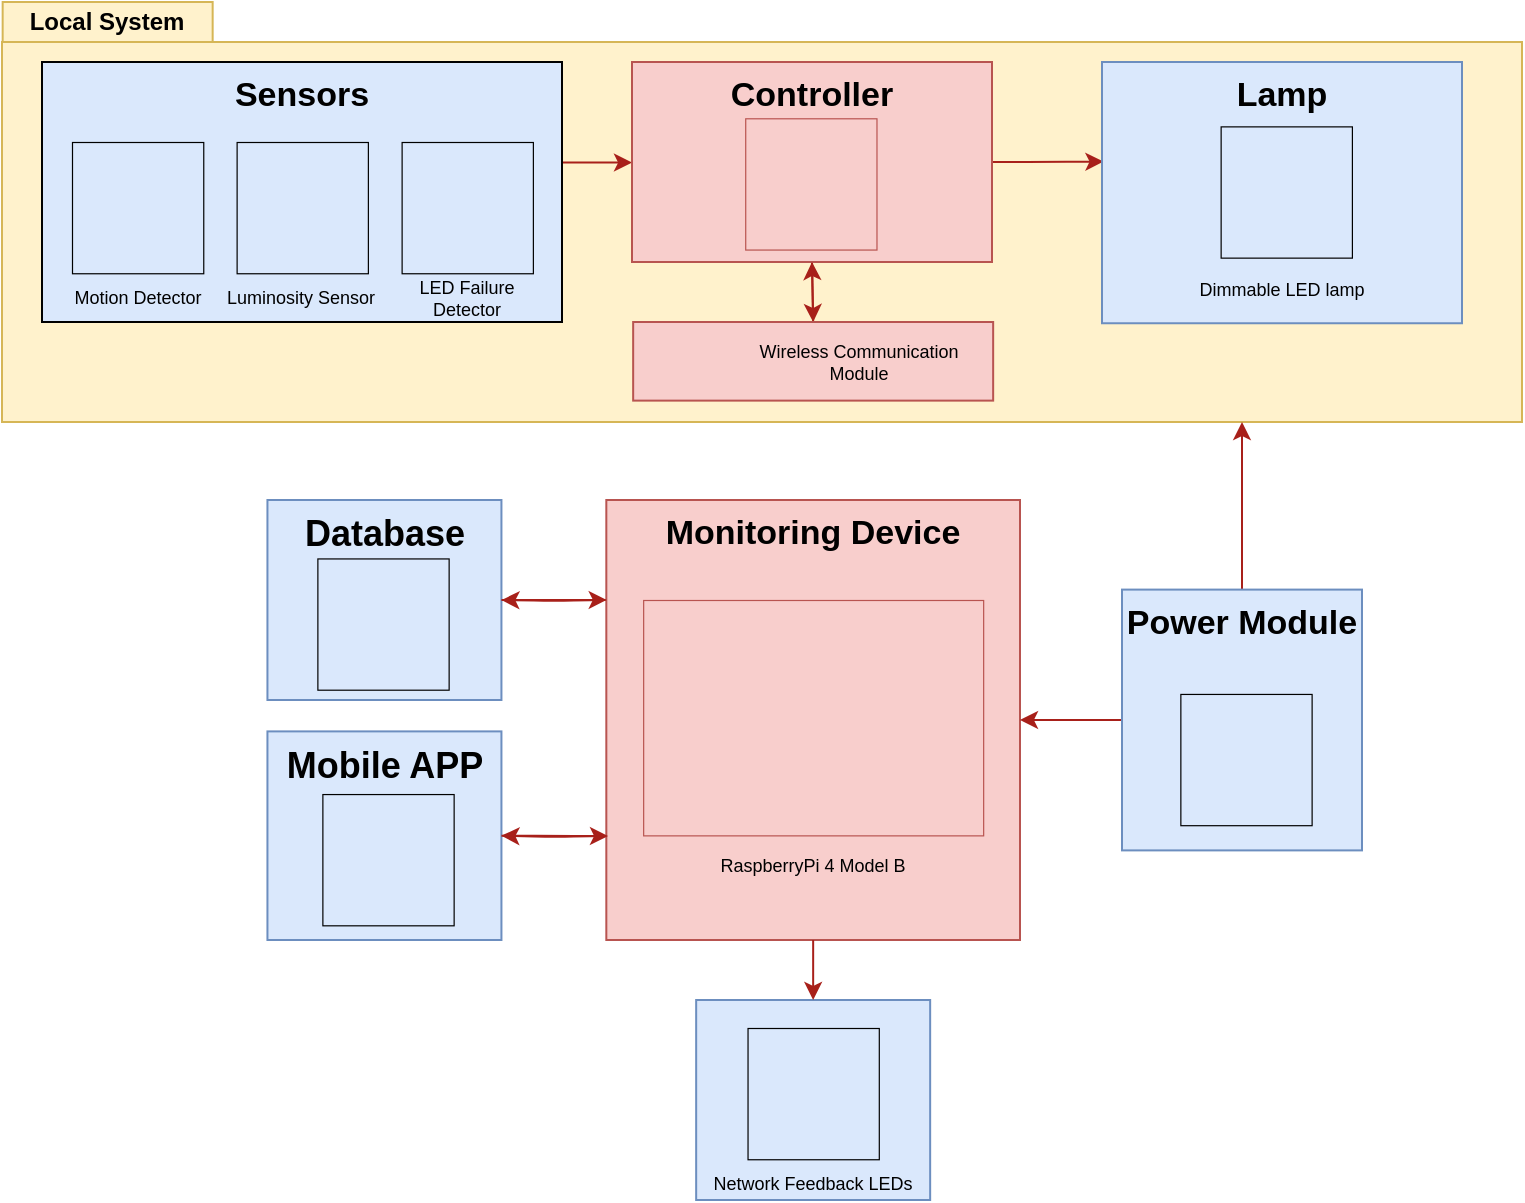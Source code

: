 <mxfile version="15.7.1" type="github" pages="9">
  <diagram name="sys_overview_first" id="RgtBxT8wIkngtmlaWKN6">
    <mxGraphModel dx="1662" dy="793" grid="0" gridSize="10" guides="1" tooltips="1" connect="1" arrows="1" fold="1" page="1" pageScale="1" pageWidth="850" pageHeight="1100" background="none" math="0" shadow="0">
      <root>
        <mxCell id="3mPjqL002AK4ENbp5fZJ-0" />
        <mxCell id="3mPjqL002AK4ENbp5fZJ-1" parent="3mPjqL002AK4ENbp5fZJ-0" />
        <mxCell id="3mPjqL002AK4ENbp5fZJ-2" value="" style="rounded=0;whiteSpace=wrap;html=1;fillColor=#fff2cc;strokeColor=#d6b656;fontColor=default;" parent="3mPjqL002AK4ENbp5fZJ-1" vertex="1">
          <mxGeometry x="41" y="200" width="760" height="190" as="geometry" />
        </mxCell>
        <mxCell id="3mPjqL002AK4ENbp5fZJ-3" style="edgeStyle=orthogonalEdgeStyle;curved=0;rounded=1;sketch=0;jumpSize=6;orthogonalLoop=1;jettySize=auto;html=1;exitX=0.997;exitY=0.387;exitDx=0;exitDy=0;entryX=0;entryY=0.5;entryDx=0;entryDy=0;labelBackgroundColor=default;fontSize=18;fontColor=default;strokeColor=#A8201A;strokeWidth=1;fillColor=#FAE5C7;exitPerimeter=0;" parent="3mPjqL002AK4ENbp5fZJ-1" source="3mPjqL002AK4ENbp5fZJ-4" target="3mPjqL002AK4ENbp5fZJ-7" edge="1">
          <mxGeometry relative="1" as="geometry" />
        </mxCell>
        <mxCell id="3mPjqL002AK4ENbp5fZJ-4" value="&lt;div style=&quot;font-size: 17px&quot;&gt;&lt;font style=&quot;font-size: 17px&quot; size=&quot;1&quot;&gt;&lt;b style=&quot;font-size: 17px&quot;&gt;Sensors&lt;/b&gt;&lt;/font&gt;&lt;/div&gt;&lt;div style=&quot;font-size: 17px&quot;&gt;&lt;font style=&quot;font-size: 17px&quot;&gt;&lt;br style=&quot;font-size: 17px&quot;&gt;&lt;/font&gt;&lt;/div&gt;&lt;div style=&quot;font-size: 17px&quot;&gt;&lt;font style=&quot;font-size: 17px&quot;&gt;&lt;br style=&quot;font-size: 17px&quot;&gt;&lt;/font&gt;&lt;/div&gt;&lt;div style=&quot;font-size: 17px&quot;&gt;&lt;font style=&quot;font-size: 17px&quot;&gt;&lt;br style=&quot;font-size: 17px&quot;&gt;&lt;/font&gt;&lt;/div&gt;" style="rounded=0;whiteSpace=wrap;html=1;fillColor=#dae8fc;strokeColor=default;fontColor=default;verticalAlign=top;" parent="3mPjqL002AK4ENbp5fZJ-1" vertex="1">
          <mxGeometry x="61" y="210" width="260" height="130" as="geometry" />
        </mxCell>
        <mxCell id="3mPjqL002AK4ENbp5fZJ-5" style="edgeStyle=orthogonalEdgeStyle;curved=0;rounded=1;sketch=0;orthogonalLoop=1;jettySize=auto;html=1;exitX=1;exitY=0.5;exitDx=0;exitDy=0;entryX=0.004;entryY=0.381;entryDx=0;entryDy=0;labelBackgroundColor=default;fontSize=17;fontColor=default;strokeColor=#A8201A;fillColor=#FAE5C7;entryPerimeter=0;" parent="3mPjqL002AK4ENbp5fZJ-1" source="3mPjqL002AK4ENbp5fZJ-7" target="3mPjqL002AK4ENbp5fZJ-11" edge="1">
          <mxGeometry relative="1" as="geometry" />
        </mxCell>
        <mxCell id="3mPjqL002AK4ENbp5fZJ-49" style="edgeStyle=orthogonalEdgeStyle;rounded=1;orthogonalLoop=1;jettySize=auto;html=1;exitX=0.5;exitY=1;exitDx=0;exitDy=0;entryX=0.5;entryY=0;entryDx=0;entryDy=0;fontColor=default;strokeColor=#A8201A;labelBackgroundColor=default;" parent="3mPjqL002AK4ENbp5fZJ-1" source="3mPjqL002AK4ENbp5fZJ-7" target="3mPjqL002AK4ENbp5fZJ-46" edge="1">
          <mxGeometry relative="1" as="geometry" />
        </mxCell>
        <mxCell id="3mPjqL002AK4ENbp5fZJ-7" value="&lt;div&gt;&lt;font size=&quot;1&quot;&gt;&lt;b style=&quot;font-size: 17px&quot;&gt;Controller&lt;/b&gt;&lt;/font&gt;&lt;/div&gt;&lt;div&gt;&lt;br&gt;&lt;/div&gt;" style="rounded=0;whiteSpace=wrap;html=1;fillColor=#f8cecc;strokeColor=#b85450;fontColor=default;verticalAlign=top;" parent="3mPjqL002AK4ENbp5fZJ-1" vertex="1">
          <mxGeometry x="356" y="210" width="180" height="100" as="geometry" />
        </mxCell>
        <mxCell id="3mPjqL002AK4ENbp5fZJ-8" style="edgeStyle=orthogonalEdgeStyle;curved=0;rounded=1;sketch=0;orthogonalLoop=1;jettySize=auto;html=1;entryX=1;entryY=0.5;entryDx=0;entryDy=0;labelBackgroundColor=none;fontSize=15;fontColor=default;strokeColor=#A8201A;fillColor=#FAE5C7;" parent="3mPjqL002AK4ENbp5fZJ-1" target="3mPjqL002AK4ENbp5fZJ-41" edge="1">
          <mxGeometry relative="1" as="geometry">
            <mxPoint x="343" y="597" as="sourcePoint" />
          </mxGeometry>
        </mxCell>
        <mxCell id="3mPjqL002AK4ENbp5fZJ-9" style="edgeStyle=orthogonalEdgeStyle;curved=0;rounded=1;sketch=0;orthogonalLoop=1;jettySize=auto;html=1;entryX=1;entryY=0.5;entryDx=0;entryDy=0;labelBackgroundColor=none;fontSize=15;fontColor=default;strokeColor=#A8201A;fillColor=#FAE5C7;" parent="3mPjqL002AK4ENbp5fZJ-1" target="3mPjqL002AK4ENbp5fZJ-32" edge="1">
          <mxGeometry relative="1" as="geometry">
            <mxPoint x="343" y="479" as="sourcePoint" />
          </mxGeometry>
        </mxCell>
        <mxCell id="3mPjqL002AK4ENbp5fZJ-10" value="&lt;div style=&quot;font-size: 17px&quot;&gt;&lt;b style=&quot;font-size: 17px;&quot;&gt;&lt;font style=&quot;font-size: 17px&quot;&gt;Monitoring Device&lt;/font&gt;&lt;/b&gt;&lt;/div&gt;" style="rounded=0;whiteSpace=wrap;html=1;fillColor=#f8cecc;strokeColor=#b85450;fontColor=default;verticalAlign=top;fontSize=17;labelBackgroundColor=none;" parent="3mPjqL002AK4ENbp5fZJ-1" vertex="1">
          <mxGeometry x="343.16" y="429" width="206.84" height="220" as="geometry" />
        </mxCell>
        <mxCell id="3mPjqL002AK4ENbp5fZJ-11" value="&lt;div style=&quot;font-size: 17px;&quot;&gt;&lt;font style=&quot;font-size: 17px;&quot;&gt;&lt;b style=&quot;font-size: 17px;&quot;&gt;Lamp&lt;/b&gt;&lt;/font&gt;&lt;/div&gt;" style="rounded=0;whiteSpace=wrap;html=1;fillColor=#dae8fc;strokeColor=#6c8ebf;fontColor=default;fontSize=17;verticalAlign=top;" parent="3mPjqL002AK4ENbp5fZJ-1" vertex="1">
          <mxGeometry x="591" y="210" width="180" height="130.63" as="geometry" />
        </mxCell>
        <mxCell id="3mPjqL002AK4ENbp5fZJ-12" style="edgeStyle=orthogonalEdgeStyle;curved=0;rounded=1;sketch=0;orthogonalLoop=1;jettySize=auto;html=1;exitX=0;exitY=0.5;exitDx=0;exitDy=0;entryX=1;entryY=0.5;entryDx=0;entryDy=0;labelBackgroundColor=none;fontSize=17;fontColor=default;strokeColor=#A8201A;fillColor=#FAE5C7;" parent="3mPjqL002AK4ENbp5fZJ-1" source="3mPjqL002AK4ENbp5fZJ-37" target="3mPjqL002AK4ENbp5fZJ-10" edge="1">
          <mxGeometry relative="1" as="geometry" />
        </mxCell>
        <mxCell id="3mPjqL002AK4ENbp5fZJ-13" value="Luminosity Sensor" style="text;html=1;strokeColor=none;fillColor=none;align=center;verticalAlign=middle;whiteSpace=wrap;rounded=0;sketch=0;fontColor=default;fontSize=9;strokeWidth=0.6;" parent="3mPjqL002AK4ENbp5fZJ-1" vertex="1">
          <mxGeometry x="150.03" y="317.63" width="80.56" height="20" as="geometry" />
        </mxCell>
        <mxCell id="3mPjqL002AK4ENbp5fZJ-14" value="" style="whiteSpace=wrap;html=1;aspect=fixed;rounded=0;sketch=0;fillColor=#dae8fc;strokeColor=default;strokeWidth=0.6;fontColor=default;" parent="3mPjqL002AK4ENbp5fZJ-1" vertex="1">
          <mxGeometry x="158.31" y="250" width="65.63" height="65.63" as="geometry" />
        </mxCell>
        <mxCell id="3mPjqL002AK4ENbp5fZJ-15" value="" style="shape=image;verticalLabelPosition=bottom;labelBackgroundColor=#ffffff;verticalAlign=top;aspect=fixed;imageAspect=0;image=https://user-images.githubusercontent.com/38924279/67621467-37275300-f810-11e9-8027-314c01001c58.png;strokeColor=default;fontColor=default;" parent="3mPjqL002AK4ENbp5fZJ-1" vertex="1">
          <mxGeometry x="160.81" y="252.81" width="59" height="60" as="geometry" />
        </mxCell>
        <mxCell id="3mPjqL002AK4ENbp5fZJ-16" value="" style="whiteSpace=wrap;html=1;aspect=fixed;rounded=0;sketch=0;fillColor=#dae8fc;strokeColor=default;strokeWidth=0.6;fontColor=default;" parent="3mPjqL002AK4ENbp5fZJ-1" vertex="1">
          <mxGeometry x="76.0" y="250" width="65.63" height="65.63" as="geometry" />
        </mxCell>
        <mxCell id="3mPjqL002AK4ENbp5fZJ-17" value="" style="shape=image;verticalLabelPosition=bottom;labelBackgroundColor=#ffffff;verticalAlign=top;aspect=fixed;imageAspect=0;image=https://static.thenounproject.com/png/2931191-200.png;fontColor=default;strokeColor=default;" parent="3mPjqL002AK4ENbp5fZJ-1" vertex="1">
          <mxGeometry x="78.82" y="252.81" width="59" height="60" as="geometry" />
        </mxCell>
        <mxCell id="3mPjqL002AK4ENbp5fZJ-18" value="&lt;font style=&quot;font-size: 9px;&quot;&gt;Motion Detector&lt;/font&gt;" style="text;html=1;strokeColor=none;fillColor=none;align=center;verticalAlign=middle;whiteSpace=wrap;rounded=0;sketch=0;fontColor=default;fontSize=9;strokeWidth=0.6;" parent="3mPjqL002AK4ENbp5fZJ-1" vertex="1">
          <mxGeometry x="76.22" y="317.63" width="66.19" height="20" as="geometry" />
        </mxCell>
        <mxCell id="3mPjqL002AK4ENbp5fZJ-22" value="" style="whiteSpace=wrap;html=1;aspect=fixed;rounded=0;sketch=0;fillColor=#f8cecc;strokeColor=#b85450;strokeWidth=0.6;fontColor=default;" parent="3mPjqL002AK4ENbp5fZJ-1" vertex="1">
          <mxGeometry x="412.61" y="238.15" width="65.63" height="65.63" as="geometry" />
        </mxCell>
        <mxCell id="3mPjqL002AK4ENbp5fZJ-23" value="" style="shape=image;verticalLabelPosition=bottom;labelBackgroundColor=#ffffff;verticalAlign=top;aspect=fixed;imageAspect=0;image=https://cdn.discordapp.com/attachments/897132688518025257/905104650703888444/2752877.png;fontColor=default;" parent="3mPjqL002AK4ENbp5fZJ-1" vertex="1">
          <mxGeometry x="413.77" y="240.46" width="63.32" height="63.32" as="geometry" />
        </mxCell>
        <mxCell id="3mPjqL002AK4ENbp5fZJ-24" value="Dimmable LED lamp" style="text;html=1;strokeColor=none;fillColor=none;align=center;verticalAlign=middle;whiteSpace=wrap;rounded=0;sketch=0;fontSize=9;fontColor=default;" parent="3mPjqL002AK4ENbp5fZJ-1" vertex="1">
          <mxGeometry x="616" y="308.63" width="130" height="30" as="geometry" />
        </mxCell>
        <mxCell id="3mPjqL002AK4ENbp5fZJ-25" value="RaspberryPi 4 Model B" style="text;html=1;strokeColor=none;fillColor=none;align=center;verticalAlign=middle;whiteSpace=wrap;rounded=0;sketch=0;fontSize=9;fontColor=default;labelBackgroundColor=none;" parent="3mPjqL002AK4ENbp5fZJ-1" vertex="1">
          <mxGeometry x="383.67" y="596.69" width="125" height="30" as="geometry" />
        </mxCell>
        <mxCell id="3mPjqL002AK4ENbp5fZJ-26" value="" style="whiteSpace=wrap;html=1;aspect=fixed;rounded=0;sketch=0;fillColor=#dae8fc;strokeColor=#000000;strokeWidth=0.6;fontColor=default;" parent="3mPjqL002AK4ENbp5fZJ-1" vertex="1">
          <mxGeometry x="650.32" y="242.19" width="65.63" height="65.63" as="geometry" />
        </mxCell>
        <mxCell id="3mPjqL002AK4ENbp5fZJ-27" value="" style="shape=image;verticalLabelPosition=bottom;labelBackgroundColor=#ffffff;verticalAlign=top;aspect=fixed;imageAspect=0;image=https://cdn-icons-png.flaticon.com/512/75/75384.png;fontColor=default;" parent="3mPjqL002AK4ENbp5fZJ-1" vertex="1">
          <mxGeometry x="654.35" y="246.22" width="57.56" height="57.56" as="geometry" />
        </mxCell>
        <mxCell id="3mPjqL002AK4ENbp5fZJ-28" value="Local System" style="text;html=1;strokeColor=#d6b656;fillColor=#fff2cc;align=center;verticalAlign=middle;whiteSpace=wrap;rounded=0;sketch=0;fontStyle=1;fontColor=default;" parent="3mPjqL002AK4ENbp5fZJ-1" vertex="1">
          <mxGeometry x="41.33" y="180" width="105" height="20" as="geometry" />
        </mxCell>
        <mxCell id="3mPjqL002AK4ENbp5fZJ-29" value="" style="rounded=0;whiteSpace=wrap;html=1;sketch=0;fontSize=15;strokeColor=#b85450;strokeWidth=0.6;fillColor=#f8cecc;verticalAlign=top;fontColor=default;labelBackgroundColor=none;" parent="3mPjqL002AK4ENbp5fZJ-1" vertex="1">
          <mxGeometry x="361.58" y="479" width="170" height="117.69" as="geometry" />
        </mxCell>
        <mxCell id="3mPjqL002AK4ENbp5fZJ-30" value="" style="shape=image;verticalLabelPosition=bottom;labelBackgroundColor=none;verticalAlign=top;aspect=fixed;imageAspect=0;image=https://www.okdo.com/us/wp-content/uploads/sites/8/2020/07/Board_05.png;fontColor=default;rotation=0;" parent="3mPjqL002AK4ENbp5fZJ-1" vertex="1">
          <mxGeometry x="326.43" y="459.28" width="235.47" height="157.13" as="geometry" />
        </mxCell>
        <mxCell id="3mPjqL002AK4ENbp5fZJ-31" value="" style="group;labelBackgroundColor=none;fontColor=default;" parent="3mPjqL002AK4ENbp5fZJ-1" vertex="1" connectable="0">
          <mxGeometry x="173.72" y="429" width="117.0" height="100" as="geometry" />
        </mxCell>
        <mxCell id="3mPjqL002AK4ENbp5fZJ-32" value="&lt;font style=&quot;font-size: 18px;&quot;&gt;Database&lt;/font&gt;" style="rounded=0;whiteSpace=wrap;html=1;fillColor=#dae8fc;strokeColor=#6c8ebf;fontColor=default;verticalAlign=top;fontStyle=1;fontSize=18;labelBackgroundColor=none;" parent="3mPjqL002AK4ENbp5fZJ-31" vertex="1">
          <mxGeometry width="117" height="100" as="geometry" />
        </mxCell>
        <mxCell id="3mPjqL002AK4ENbp5fZJ-33" value="" style="whiteSpace=wrap;html=1;aspect=fixed;rounded=0;sketch=0;fillColor=#dae8fc;strokeColor=#000000;strokeWidth=0.6;fontColor=default;labelBackgroundColor=none;" parent="3mPjqL002AK4ENbp5fZJ-31" vertex="1">
          <mxGeometry x="24.97" y="29.22" width="65.63" height="65.63" as="geometry" />
        </mxCell>
        <mxCell id="3mPjqL002AK4ENbp5fZJ-34" value="" style="shape=image;verticalLabelPosition=bottom;labelBackgroundColor=none;verticalAlign=top;aspect=fixed;imageAspect=0;image=https://cdn.discordapp.com/attachments/897132688518025257/905105965102293002/1200px-Database-icon.png;fontColor=default;" parent="3mPjqL002AK4ENbp5fZJ-31" vertex="1">
          <mxGeometry x="38.63" y="34.22" width="38.31" height="55.63" as="geometry" />
        </mxCell>
        <mxCell id="3mPjqL002AK4ENbp5fZJ-35" style="edgeStyle=orthogonalEdgeStyle;curved=0;rounded=1;sketch=0;orthogonalLoop=1;jettySize=auto;html=1;exitX=0.5;exitY=0;exitDx=0;exitDy=0;labelBackgroundColor=default;fontSize=18;fontColor=default;strokeColor=#A8201A;fillColor=#FAE5C7;" parent="3mPjqL002AK4ENbp5fZJ-1" source="3mPjqL002AK4ENbp5fZJ-37" edge="1">
          <mxGeometry relative="1" as="geometry">
            <mxPoint x="661" y="390" as="targetPoint" />
          </mxGeometry>
        </mxCell>
        <mxCell id="3mPjqL002AK4ENbp5fZJ-37" value="Power Module" style="rounded=0;whiteSpace=wrap;html=1;fillColor=#dae8fc;strokeColor=#6c8ebf;fontColor=default;fontStyle=1;verticalAlign=top;fontSize=17;labelBackgroundColor=none;" parent="3mPjqL002AK4ENbp5fZJ-1" vertex="1">
          <mxGeometry x="601" y="473.8" width="120" height="130.4" as="geometry" />
        </mxCell>
        <mxCell id="3mPjqL002AK4ENbp5fZJ-38" value="" style="whiteSpace=wrap;html=1;aspect=fixed;rounded=0;sketch=0;fillColor=#dae8fc;strokeColor=#000000;strokeWidth=0.6;fontColor=default;labelBackgroundColor=none;" parent="3mPjqL002AK4ENbp5fZJ-1" vertex="1">
          <mxGeometry x="630.18" y="525.97" width="65.63" height="65.63" as="geometry" />
        </mxCell>
        <mxCell id="3mPjqL002AK4ENbp5fZJ-39" value="" style="shape=image;verticalLabelPosition=bottom;labelBackgroundColor=none;verticalAlign=top;aspect=fixed;imageAspect=0;image=https://cdn.discordapp.com/attachments/897132688518025257/905108842776514650/813774.png;fontColor=default;" parent="3mPjqL002AK4ENbp5fZJ-1" vertex="1">
          <mxGeometry x="632.3" y="528.09" width="61.38" height="61.38" as="geometry" />
        </mxCell>
        <mxCell id="3mPjqL002AK4ENbp5fZJ-40" value="" style="group;labelBackgroundColor=none;fontColor=default;" parent="3mPjqL002AK4ENbp5fZJ-1" vertex="1" connectable="0">
          <mxGeometry x="173.72" y="544.7" width="117.0" height="104.3" as="geometry" />
        </mxCell>
        <mxCell id="3mPjqL002AK4ENbp5fZJ-41" value="Mobile APP" style="rounded=0;whiteSpace=wrap;html=1;fillColor=#dae8fc;strokeColor=#6c8ebf;fontColor=default;verticalAlign=top;fontStyle=1;fontSize=18;labelBackgroundColor=none;" parent="3mPjqL002AK4ENbp5fZJ-40" vertex="1">
          <mxGeometry width="117" height="104.3" as="geometry" />
        </mxCell>
        <mxCell id="3mPjqL002AK4ENbp5fZJ-42" value="" style="whiteSpace=wrap;html=1;aspect=fixed;rounded=0;sketch=0;fillColor=#dae8fc;strokeColor=#000000;strokeWidth=0.6;fontColor=default;labelBackgroundColor=none;" parent="3mPjqL002AK4ENbp5fZJ-40" vertex="1">
          <mxGeometry x="27.47" y="31.33" width="65.63" height="65.63" as="geometry" />
        </mxCell>
        <mxCell id="3mPjqL002AK4ENbp5fZJ-43" value="" style="shape=image;verticalLabelPosition=bottom;labelBackgroundColor=none;verticalAlign=top;aspect=fixed;imageAspect=0;image=https://cdn.discordapp.com/attachments/897132688518025257/905106913874808832/65756.png;fontColor=default;" parent="3mPjqL002AK4ENbp5fZJ-40" vertex="1">
          <mxGeometry x="30.99" y="34.85" width="58.6" height="58.6" as="geometry" />
        </mxCell>
        <mxCell id="3mPjqL002AK4ENbp5fZJ-44" style="edgeStyle=orthogonalEdgeStyle;curved=0;rounded=1;sketch=0;jumpSize=6;orthogonalLoop=1;jettySize=auto;html=1;exitX=1;exitY=0.5;exitDx=0;exitDy=0;entryX=0.001;entryY=0.227;entryDx=0;entryDy=0;entryPerimeter=0;labelBackgroundColor=none;fontSize=18;fontColor=default;strokeColor=#A8201A;strokeWidth=1;fillColor=#FAE5C7;" parent="3mPjqL002AK4ENbp5fZJ-1" source="3mPjqL002AK4ENbp5fZJ-32" target="3mPjqL002AK4ENbp5fZJ-10" edge="1">
          <mxGeometry relative="1" as="geometry" />
        </mxCell>
        <mxCell id="3mPjqL002AK4ENbp5fZJ-45" style="edgeStyle=orthogonalEdgeStyle;curved=0;rounded=1;sketch=0;jumpSize=6;orthogonalLoop=1;jettySize=auto;html=1;exitX=1;exitY=0.5;exitDx=0;exitDy=0;labelBackgroundColor=none;fontSize=18;fontColor=default;strokeColor=#A8201A;strokeWidth=1;fillColor=#FAE5C7;" parent="3mPjqL002AK4ENbp5fZJ-1" source="3mPjqL002AK4ENbp5fZJ-41" edge="1">
          <mxGeometry relative="1" as="geometry">
            <mxPoint x="344" y="597" as="targetPoint" />
          </mxGeometry>
        </mxCell>
        <mxCell id="3mPjqL002AK4ENbp5fZJ-52" style="edgeStyle=orthogonalEdgeStyle;rounded=1;orthogonalLoop=1;jettySize=auto;html=1;exitX=0.5;exitY=0;exitDx=0;exitDy=0;entryX=0.5;entryY=1;entryDx=0;entryDy=0;fontColor=default;strokeColor=#A8201A;labelBackgroundColor=default;" parent="3mPjqL002AK4ENbp5fZJ-1" source="3mPjqL002AK4ENbp5fZJ-46" target="3mPjqL002AK4ENbp5fZJ-7" edge="1">
          <mxGeometry relative="1" as="geometry" />
        </mxCell>
        <mxCell id="3mPjqL002AK4ENbp5fZJ-46" value="" style="rounded=0;whiteSpace=wrap;html=1;fillColor=#f8cecc;strokeColor=#b85450;fontColor=default;verticalAlign=top;" parent="3mPjqL002AK4ENbp5fZJ-1" vertex="1">
          <mxGeometry x="356.58" y="340" width="180" height="39.31" as="geometry" />
        </mxCell>
        <mxCell id="3mPjqL002AK4ENbp5fZJ-47" value="" style="shape=image;verticalLabelPosition=bottom;labelBackgroundColor=#ffffff;verticalAlign=top;aspect=fixed;imageAspect=0;image=https://cdn.discordapp.com/attachments/897132688518025257/905104490057838683/847px-Wireless-icon.png;fontColor=default;" parent="3mPjqL002AK4ENbp5fZJ-1" vertex="1">
          <mxGeometry x="373.45" y="344.65" width="33.13" height="30" as="geometry" />
        </mxCell>
        <mxCell id="3mPjqL002AK4ENbp5fZJ-19" value="Wireless Communication Module" style="text;html=1;strokeColor=none;fillColor=none;align=center;verticalAlign=middle;whiteSpace=wrap;rounded=0;sketch=0;fontSize=9;fontColor=default;" parent="3mPjqL002AK4ENbp5fZJ-1" vertex="1">
          <mxGeometry x="406.58" y="344.65" width="125" height="30" as="geometry" />
        </mxCell>
        <mxCell id="uFr7L6zN5YJBvBkFA8VG-0" value="LED Failure Detector" style="text;html=1;strokeColor=none;fillColor=none;align=center;verticalAlign=middle;whiteSpace=wrap;rounded=0;sketch=0;fontColor=default;fontSize=9;strokeWidth=0.6;" parent="3mPjqL002AK4ENbp5fZJ-1" vertex="1">
          <mxGeometry x="233.03" y="317.63" width="80.56" height="20" as="geometry" />
        </mxCell>
        <mxCell id="uFr7L6zN5YJBvBkFA8VG-2" value="" style="whiteSpace=wrap;html=1;aspect=fixed;rounded=0;sketch=0;fillColor=#dae8fc;strokeColor=default;strokeWidth=0.6;fontColor=default;" parent="3mPjqL002AK4ENbp5fZJ-1" vertex="1">
          <mxGeometry x="240.81" y="250" width="65.63" height="65.63" as="geometry" />
        </mxCell>
        <mxCell id="uFr7L6zN5YJBvBkFA8VG-1" value="" style="shape=image;verticalLabelPosition=bottom;labelBackgroundColor=#ffffff;verticalAlign=top;aspect=fixed;imageAspect=0;image=https://cdn.discordapp.com/attachments/897132688518025257/905213539512352788/92558-200.png;strokeColor=default;fontColor=default;" parent="3mPjqL002AK4ENbp5fZJ-1" vertex="1">
          <mxGeometry x="243.81" y="249.81" width="59" height="60" as="geometry" />
        </mxCell>
        <mxCell id="aeMiKuqloXoVhZJ1R0Gf-1" value="Network Feedback LEDs" style="rounded=0;whiteSpace=wrap;html=1;fillColor=#dae8fc;strokeColor=#6c8ebf;fontColor=default;verticalAlign=bottom;fontStyle=0;fontSize=9;labelBackgroundColor=none;" parent="3mPjqL002AK4ENbp5fZJ-1" vertex="1">
          <mxGeometry x="388.08" y="679" width="117" height="100" as="geometry" />
        </mxCell>
        <mxCell id="aeMiKuqloXoVhZJ1R0Gf-2" value="" style="whiteSpace=wrap;html=1;aspect=fixed;rounded=0;sketch=0;fillColor=#dae8fc;strokeColor=default;strokeWidth=0.6;fontColor=default;labelBackgroundColor=none;" parent="3mPjqL002AK4ENbp5fZJ-1" vertex="1">
          <mxGeometry x="413.77" y="693" width="65.63" height="65.63" as="geometry" />
        </mxCell>
        <mxCell id="aeMiKuqloXoVhZJ1R0Gf-4" value="" style="shape=image;verticalLabelPosition=bottom;labelBackgroundColor=none;verticalAlign=top;aspect=fixed;imageAspect=0;image=https://static.thenounproject.com/png/413257-200.png;fontColor=default;" parent="3mPjqL002AK4ENbp5fZJ-1" vertex="1">
          <mxGeometry x="411.58" y="690.82" width="70" height="70" as="geometry" />
        </mxCell>
        <mxCell id="aeMiKuqloXoVhZJ1R0Gf-7" value="" style="endArrow=classic;html=1;rounded=1;labelBackgroundColor=none;labelBorderColor=default;fontSize=9;fontColor=default;strokeColor=#A8201A;exitX=0.5;exitY=1;exitDx=0;exitDy=0;fillColor=#ffe6cc;entryX=0.5;entryY=0;entryDx=0;entryDy=0;" parent="3mPjqL002AK4ENbp5fZJ-1" source="3mPjqL002AK4ENbp5fZJ-10" target="aeMiKuqloXoVhZJ1R0Gf-1" edge="1">
          <mxGeometry width="50" height="50" relative="1" as="geometry">
            <mxPoint x="326.43" y="709" as="sourcePoint" />
            <mxPoint x="511" y="669" as="targetPoint" />
          </mxGeometry>
        </mxCell>
        <mxCell id="tWNYcxcadyKLF2IsADP2-0" value="" style="shape=image;verticalLabelPosition=bottom;labelBackgroundColor=#ffffff;verticalAlign=top;aspect=fixed;imageAspect=0;image=https://icons-for-free.com/iconfiles/png/512/user+wifi+wireless+icon-1320086081662442148.png;fontColor=default;rotation=-180;" parent="3mPjqL002AK4ENbp5fZJ-1" vertex="1">
          <mxGeometry x="421.42" y="394.65" width="48" height="48" as="geometry" />
        </mxCell>
        <mxCell id="tWNYcxcadyKLF2IsADP2-1" value="" style="shape=image;verticalLabelPosition=bottom;labelBackgroundColor=#ffffff;verticalAlign=top;aspect=fixed;imageAspect=0;image=https://icons-for-free.com/iconfiles/png/512/user+wifi+wireless+icon-1320086081662442148.png;fontColor=default;rotation=0;" parent="3mPjqL002AK4ENbp5fZJ-1" vertex="1">
          <mxGeometry x="421.42" y="374.65" width="48" height="48" as="geometry" />
        </mxCell>
      </root>
    </mxGraphModel>
  </diagram>
  <diagram name="sys_overview" id="myO2ZcbmAKwq7T55fzPX">
    <mxGraphModel dx="1590" dy="764" grid="0" gridSize="10" guides="1" tooltips="1" connect="1" arrows="1" fold="1" page="1" pageScale="1" pageWidth="850" pageHeight="1100" background="none" math="0" shadow="0">
      <root>
        <mxCell id="PGPTeJ8bdxFz9rZC7ruh-0" />
        <mxCell id="PGPTeJ8bdxFz9rZC7ruh-1" parent="PGPTeJ8bdxFz9rZC7ruh-0" />
        <mxCell id="PGPTeJ8bdxFz9rZC7ruh-110" value="" style="group" parent="PGPTeJ8bdxFz9rZC7ruh-1" vertex="1" connectable="0">
          <mxGeometry x="70" y="63" width="726" height="257" as="geometry" />
        </mxCell>
        <mxCell id="PGPTeJ8bdxFz9rZC7ruh-2" value="" style="rounded=0;whiteSpace=wrap;html=1;fillColor=#fff2cc;strokeColor=#d6b656;fontColor=default;" parent="PGPTeJ8bdxFz9rZC7ruh-110" vertex="1">
          <mxGeometry y="20" width="726" height="237" as="geometry" />
        </mxCell>
        <mxCell id="PGPTeJ8bdxFz9rZC7ruh-25" value="Local System" style="text;html=1;strokeColor=#d6b656;fillColor=#fff2cc;align=center;verticalAlign=middle;whiteSpace=wrap;rounded=0;sketch=0;fontStyle=1;fontColor=default;" parent="PGPTeJ8bdxFz9rZC7ruh-110" vertex="1">
          <mxGeometry x="0.315" width="100.303" height="20" as="geometry" />
        </mxCell>
        <mxCell id="PGPTeJ8bdxFz9rZC7ruh-73" value="" style="group" parent="PGPTeJ8bdxFz9rZC7ruh-1" vertex="1" connectable="0">
          <mxGeometry x="100" y="94.82" width="185" height="213.37" as="geometry" />
        </mxCell>
        <mxCell id="PGPTeJ8bdxFz9rZC7ruh-4" value="&lt;div style=&quot;font-size: 17px&quot;&gt;&lt;font style=&quot;font-size: 17px&quot; size=&quot;1&quot;&gt;&lt;b style=&quot;font-size: 17px&quot;&gt;Sensors&lt;/b&gt;&lt;/font&gt;&lt;/div&gt;&lt;div style=&quot;font-size: 17px&quot;&gt;&lt;font style=&quot;font-size: 17px&quot;&gt;&lt;br style=&quot;font-size: 17px&quot;&gt;&lt;/font&gt;&lt;/div&gt;&lt;div style=&quot;font-size: 17px&quot;&gt;&lt;font style=&quot;font-size: 17px&quot;&gt;&lt;br style=&quot;font-size: 17px&quot;&gt;&lt;/font&gt;&lt;/div&gt;&lt;div style=&quot;font-size: 17px&quot;&gt;&lt;font style=&quot;font-size: 17px&quot;&gt;&lt;br style=&quot;font-size: 17px&quot;&gt;&lt;/font&gt;&lt;/div&gt;" style="rounded=0;whiteSpace=wrap;html=1;fillColor=#dae8fc;strokeColor=default;fontColor=default;verticalAlign=top;" parent="PGPTeJ8bdxFz9rZC7ruh-73" vertex="1">
          <mxGeometry width="185" height="213.37" as="geometry" />
        </mxCell>
        <mxCell id="PGPTeJ8bdxFz9rZC7ruh-65" value="" style="group" parent="PGPTeJ8bdxFz9rZC7ruh-73" vertex="1" connectable="0">
          <mxGeometry x="15.0" y="33.56" width="66.41" height="87.63" as="geometry" />
        </mxCell>
        <mxCell id="PGPTeJ8bdxFz9rZC7ruh-16" value="" style="whiteSpace=wrap;html=1;aspect=fixed;rounded=0;sketch=0;fillColor=#dae8fc;strokeColor=default;strokeWidth=0.6;fontColor=default;" parent="PGPTeJ8bdxFz9rZC7ruh-65" vertex="1">
          <mxGeometry width="65.63" height="65.63" as="geometry" />
        </mxCell>
        <mxCell id="PGPTeJ8bdxFz9rZC7ruh-17" value="" style="shape=image;verticalLabelPosition=bottom;labelBackgroundColor=#ffffff;verticalAlign=top;aspect=fixed;imageAspect=0;image=https://static.thenounproject.com/png/2931191-200.png;fontColor=default;strokeColor=default;" parent="PGPTeJ8bdxFz9rZC7ruh-65" vertex="1">
          <mxGeometry x="2.82" y="2.81" width="59" height="60" as="geometry" />
        </mxCell>
        <mxCell id="PGPTeJ8bdxFz9rZC7ruh-18" value="&lt;font style=&quot;font-size: 9px;&quot;&gt;Motion Detector&lt;/font&gt;" style="text;html=1;strokeColor=none;fillColor=none;align=center;verticalAlign=middle;whiteSpace=wrap;rounded=0;sketch=0;fontColor=default;fontSize=9;strokeWidth=0.6;" parent="PGPTeJ8bdxFz9rZC7ruh-65" vertex="1">
          <mxGeometry x="0.22" y="67.63" width="66.19" height="20" as="geometry" />
        </mxCell>
        <mxCell id="PGPTeJ8bdxFz9rZC7ruh-66" value="" style="group" parent="PGPTeJ8bdxFz9rZC7ruh-73" vertex="1" connectable="0">
          <mxGeometry x="13.0" y="125.37" width="66.41" height="87.63" as="geometry" />
        </mxCell>
        <mxCell id="PGPTeJ8bdxFz9rZC7ruh-67" value="" style="whiteSpace=wrap;html=1;aspect=fixed;rounded=0;sketch=0;fillColor=#dae8fc;strokeColor=default;strokeWidth=0.6;fontColor=default;" parent="PGPTeJ8bdxFz9rZC7ruh-66" vertex="1">
          <mxGeometry width="65.63" height="65.63" as="geometry" />
        </mxCell>
        <mxCell id="PGPTeJ8bdxFz9rZC7ruh-69" value="Camera" style="text;html=1;strokeColor=none;fillColor=none;align=center;verticalAlign=middle;whiteSpace=wrap;rounded=0;sketch=0;fontColor=default;fontSize=9;strokeWidth=0.6;" parent="PGPTeJ8bdxFz9rZC7ruh-66" vertex="1">
          <mxGeometry x="0.22" y="67.63" width="66.19" height="20" as="geometry" />
        </mxCell>
        <mxCell id="PGPTeJ8bdxFz9rZC7ruh-94" value="" style="shape=image;verticalLabelPosition=bottom;labelBackgroundColor=#ffffff;verticalAlign=top;aspect=fixed;imageAspect=0;image=https://cdn.discordapp.com/attachments/897132688518025257/907346387891519528/768px-Video_camera_icon.png;" parent="PGPTeJ8bdxFz9rZC7ruh-66" vertex="1">
          <mxGeometry x="3.82" y="3.81" width="58" height="58" as="geometry" />
        </mxCell>
        <mxCell id="PGPTeJ8bdxFz9rZC7ruh-71" value="" style="group" parent="PGPTeJ8bdxFz9rZC7ruh-73" vertex="1" connectable="0">
          <mxGeometry x="96" y="122.55" width="80.56" height="87.82" as="geometry" />
        </mxCell>
        <mxCell id="PGPTeJ8bdxFz9rZC7ruh-46" value="LED Failure Detector" style="text;html=1;strokeColor=none;fillColor=none;align=center;verticalAlign=middle;whiteSpace=wrap;rounded=0;sketch=0;fontColor=default;fontSize=9;strokeWidth=0.6;" parent="PGPTeJ8bdxFz9rZC7ruh-71" vertex="1">
          <mxGeometry y="67.82" width="80.56" height="20" as="geometry" />
        </mxCell>
        <mxCell id="PGPTeJ8bdxFz9rZC7ruh-47" value="" style="whiteSpace=wrap;html=1;aspect=fixed;rounded=0;sketch=0;fillColor=#dae8fc;strokeColor=default;strokeWidth=0.6;fontColor=default;" parent="PGPTeJ8bdxFz9rZC7ruh-71" vertex="1">
          <mxGeometry x="7.78" y="0.19" width="65.63" height="65.63" as="geometry" />
        </mxCell>
        <mxCell id="PGPTeJ8bdxFz9rZC7ruh-48" value="" style="shape=image;verticalLabelPosition=bottom;labelBackgroundColor=#ffffff;verticalAlign=top;aspect=fixed;imageAspect=0;image=https://cdn.discordapp.com/attachments/897132688518025257/905213539512352788/92558-200.png;strokeColor=default;fontColor=default;" parent="PGPTeJ8bdxFz9rZC7ruh-71" vertex="1">
          <mxGeometry x="10.78" width="59" height="60" as="geometry" />
        </mxCell>
        <mxCell id="PGPTeJ8bdxFz9rZC7ruh-72" value="" style="group" parent="PGPTeJ8bdxFz9rZC7ruh-73" vertex="1" connectable="0">
          <mxGeometry x="93" y="33.37" width="80.56" height="87.63" as="geometry" />
        </mxCell>
        <mxCell id="PGPTeJ8bdxFz9rZC7ruh-13" value="Luminosity Sensor" style="text;html=1;strokeColor=none;fillColor=none;align=center;verticalAlign=middle;whiteSpace=wrap;rounded=0;sketch=0;fontColor=default;fontSize=9;strokeWidth=0.6;" parent="PGPTeJ8bdxFz9rZC7ruh-72" vertex="1">
          <mxGeometry y="67.63" width="80.56" height="20" as="geometry" />
        </mxCell>
        <mxCell id="PGPTeJ8bdxFz9rZC7ruh-14" value="" style="whiteSpace=wrap;html=1;aspect=fixed;rounded=0;sketch=0;fillColor=#dae8fc;strokeColor=default;strokeWidth=0.6;fontColor=default;" parent="PGPTeJ8bdxFz9rZC7ruh-72" vertex="1">
          <mxGeometry x="8.28" width="65.63" height="65.63" as="geometry" />
        </mxCell>
        <mxCell id="PGPTeJ8bdxFz9rZC7ruh-15" value="" style="shape=image;verticalLabelPosition=bottom;labelBackgroundColor=#ffffff;verticalAlign=top;aspect=fixed;imageAspect=0;image=https://user-images.githubusercontent.com/38924279/67621467-37275300-f810-11e9-8027-314c01001c58.png;strokeColor=default;fontColor=default;" parent="PGPTeJ8bdxFz9rZC7ruh-72" vertex="1">
          <mxGeometry x="10.78" y="2.81" width="59" height="60" as="geometry" />
        </mxCell>
        <mxCell id="PGPTeJ8bdxFz9rZC7ruh-75" value="" style="group" parent="PGPTeJ8bdxFz9rZC7ruh-1" vertex="1" connectable="0">
          <mxGeometry x="588" y="132.68" width="180" height="130.63" as="geometry" />
        </mxCell>
        <mxCell id="PGPTeJ8bdxFz9rZC7ruh-114" value="" style="group" parent="PGPTeJ8bdxFz9rZC7ruh-75" vertex="1" connectable="0">
          <mxGeometry width="180" height="130.63" as="geometry" />
        </mxCell>
        <mxCell id="PGPTeJ8bdxFz9rZC7ruh-11" value="&lt;div style=&quot;font-size: 17px;&quot;&gt;&lt;font style=&quot;font-size: 17px;&quot;&gt;&lt;b style=&quot;font-size: 17px;&quot;&gt;Lamp&lt;/b&gt;&lt;/font&gt;&lt;/div&gt;" style="rounded=0;whiteSpace=wrap;html=1;fillColor=#dae8fc;strokeColor=#6c8ebf;fontColor=default;fontSize=17;verticalAlign=top;" parent="PGPTeJ8bdxFz9rZC7ruh-114" vertex="1">
          <mxGeometry width="180" height="130.63" as="geometry" />
        </mxCell>
        <mxCell id="PGPTeJ8bdxFz9rZC7ruh-21" value="Dimmable LED lamp" style="text;html=1;strokeColor=none;fillColor=none;align=center;verticalAlign=middle;whiteSpace=wrap;rounded=0;sketch=0;fontSize=9;fontColor=default;" parent="PGPTeJ8bdxFz9rZC7ruh-114" vertex="1">
          <mxGeometry x="25" y="98.63" width="130" height="30" as="geometry" />
        </mxCell>
        <mxCell id="PGPTeJ8bdxFz9rZC7ruh-23" value="" style="whiteSpace=wrap;html=1;aspect=fixed;rounded=0;sketch=0;fillColor=#dae8fc;strokeColor=#000000;strokeWidth=0.6;fontColor=default;" parent="PGPTeJ8bdxFz9rZC7ruh-114" vertex="1">
          <mxGeometry x="59.32" y="32.19" width="65.63" height="65.63" as="geometry" />
        </mxCell>
        <mxCell id="PGPTeJ8bdxFz9rZC7ruh-24" value="" style="shape=image;verticalLabelPosition=bottom;labelBackgroundColor=#ffffff;verticalAlign=top;aspect=fixed;imageAspect=0;image=https://cdn-icons-png.flaticon.com/512/75/75384.png;fontColor=default;" parent="PGPTeJ8bdxFz9rZC7ruh-114" vertex="1">
          <mxGeometry x="63.35" y="36.22" width="57.56" height="57.56" as="geometry" />
        </mxCell>
        <mxCell id="PGPTeJ8bdxFz9rZC7ruh-78" style="edgeStyle=orthogonalEdgeStyle;rounded=0;orthogonalLoop=1;jettySize=auto;html=1;exitX=1;exitY=0.5;exitDx=0;exitDy=0;entryX=0;entryY=0.5;entryDx=0;entryDy=0;strokeColor=#A8201A;" parent="PGPTeJ8bdxFz9rZC7ruh-1" source="PGPTeJ8bdxFz9rZC7ruh-7" target="PGPTeJ8bdxFz9rZC7ruh-11" edge="1">
          <mxGeometry relative="1" as="geometry">
            <Array as="points" />
          </mxGeometry>
        </mxCell>
        <mxCell id="PGPTeJ8bdxFz9rZC7ruh-102" style="edgeStyle=orthogonalEdgeStyle;rounded=0;orthogonalLoop=1;jettySize=auto;html=1;entryX=0.668;entryY=-0.031;entryDx=0;entryDy=0;entryPerimeter=0;fontSize=12;strokeColor=#A8201A;" parent="PGPTeJ8bdxFz9rZC7ruh-1" target="PGPTeJ8bdxFz9rZC7ruh-93" edge="1">
          <mxGeometry relative="1" as="geometry">
            <mxPoint x="440.448" y="283.03" as="sourcePoint" />
          </mxGeometry>
        </mxCell>
        <mxCell id="PGPTeJ8bdxFz9rZC7ruh-77" style="edgeStyle=orthogonalEdgeStyle;rounded=0;orthogonalLoop=1;jettySize=auto;html=1;exitX=1;exitY=0.5;exitDx=0;exitDy=0;strokeColor=#A8201A;" parent="PGPTeJ8bdxFz9rZC7ruh-1" source="PGPTeJ8bdxFz9rZC7ruh-4" edge="1">
          <mxGeometry relative="1" as="geometry">
            <mxPoint x="351" y="205" as="targetPoint" />
            <Array as="points">
              <mxPoint x="351" y="205" />
            </Array>
          </mxGeometry>
        </mxCell>
        <mxCell id="PGPTeJ8bdxFz9rZC7ruh-99" value="" style="group" parent="PGPTeJ8bdxFz9rZC7ruh-1" vertex="1" connectable="0">
          <mxGeometry x="70" y="340.2" width="268" height="138" as="geometry" />
        </mxCell>
        <mxCell id="PGPTeJ8bdxFz9rZC7ruh-92" value="&lt;font style=&quot;font-size: 16px&quot;&gt;&lt;font style=&quot;font-size: 12px&quot;&gt;Remote Client&lt;/font&gt;&lt;br&gt;&lt;/font&gt;" style="text;html=1;strokeColor=#6c8ebf;fillColor=#dae8fc;align=center;verticalAlign=middle;whiteSpace=wrap;rounded=0;sketch=0;fontStyle=1;" parent="PGPTeJ8bdxFz9rZC7ruh-99" vertex="1">
          <mxGeometry width="105" height="20" as="geometry" />
        </mxCell>
        <mxCell id="PGPTeJ8bdxFz9rZC7ruh-84" value="" style="rounded=0;whiteSpace=wrap;html=1;fillColor=#dae8fc;strokeColor=#6c8ebf;fontColor=default;verticalAlign=top;fontStyle=1;fontSize=18;labelBackgroundColor=none;" parent="PGPTeJ8bdxFz9rZC7ruh-99" vertex="1">
          <mxGeometry y="20" width="268" height="118" as="geometry" />
        </mxCell>
        <mxCell id="PGPTeJ8bdxFz9rZC7ruh-57" value="" style="group;labelBackgroundColor=none;fontColor=default;" parent="PGPTeJ8bdxFz9rZC7ruh-99" vertex="1" connectable="0">
          <mxGeometry x="10.0" y="28" width="117.72" height="100" as="geometry" />
        </mxCell>
        <mxCell id="PGPTeJ8bdxFz9rZC7ruh-58" value="MobileAPP" style="rounded=0;whiteSpace=wrap;html=1;fillColor=#dae8fc;strokeColor=#6c8ebf;fontColor=default;verticalAlign=top;fontStyle=1;fontSize=18;labelBackgroundColor=none;" parent="PGPTeJ8bdxFz9rZC7ruh-57" vertex="1">
          <mxGeometry width="117.72" height="100" as="geometry" />
        </mxCell>
        <mxCell id="PGPTeJ8bdxFz9rZC7ruh-59" value="" style="whiteSpace=wrap;html=1;aspect=fixed;rounded=0;sketch=0;fillColor=#dae8fc;strokeColor=#000000;strokeWidth=0.6;fontColor=default;labelBackgroundColor=none;" parent="PGPTeJ8bdxFz9rZC7ruh-57" vertex="1">
          <mxGeometry x="25.124" y="29.22" width="65.63" height="65.63" as="geometry" />
        </mxCell>
        <mxCell id="PGPTeJ8bdxFz9rZC7ruh-95" value="" style="shape=image;verticalLabelPosition=bottom;labelBackgroundColor=#ffffff;verticalAlign=top;aspect=fixed;imageAspect=0;image=https://cdn.discordapp.com/attachments/897132688518025257/907346763529199696/65680.png;" parent="PGPTeJ8bdxFz9rZC7ruh-57" vertex="1">
          <mxGeometry x="28.76" y="32.86" width="58.36" height="58.36" as="geometry" />
        </mxCell>
        <mxCell id="PGPTeJ8bdxFz9rZC7ruh-98" value="" style="group" parent="PGPTeJ8bdxFz9rZC7ruh-99" vertex="1" connectable="0">
          <mxGeometry x="140.67" y="28" width="117.72" height="100" as="geometry" />
        </mxCell>
        <mxCell id="PGPTeJ8bdxFz9rZC7ruh-87" value="Web Site" style="rounded=0;whiteSpace=wrap;html=1;fillColor=#dae8fc;strokeColor=#6c8ebf;fontColor=default;verticalAlign=top;fontStyle=1;fontSize=18;labelBackgroundColor=none;" parent="PGPTeJ8bdxFz9rZC7ruh-98" vertex="1">
          <mxGeometry width="117.72" height="100" as="geometry" />
        </mxCell>
        <mxCell id="PGPTeJ8bdxFz9rZC7ruh-88" value="" style="whiteSpace=wrap;html=1;aspect=fixed;rounded=0;sketch=0;fillColor=#dae8fc;strokeColor=#000000;strokeWidth=0.6;fontColor=default;labelBackgroundColor=none;" parent="PGPTeJ8bdxFz9rZC7ruh-98" vertex="1">
          <mxGeometry x="25.124" y="29.22" width="65.63" height="65.63" as="geometry" />
        </mxCell>
        <mxCell id="PGPTeJ8bdxFz9rZC7ruh-96" value="" style="shape=image;verticalLabelPosition=bottom;labelBackgroundColor=#ffffff;verticalAlign=top;aspect=fixed;imageAspect=0;image=https://cdn.discordapp.com/attachments/897132688518025257/907346951517900810/pictogram-4471660_1280.png;" parent="PGPTeJ8bdxFz9rZC7ruh-98" vertex="1">
          <mxGeometry x="29.0" y="32.4" width="59.72" height="59.27" as="geometry" />
        </mxCell>
        <mxCell id="PGPTeJ8bdxFz9rZC7ruh-101" value="" style="group" parent="PGPTeJ8bdxFz9rZC7ruh-1" vertex="1" connectable="0">
          <mxGeometry x="370.95" y="340.2" width="139" height="138" as="geometry" />
        </mxCell>
        <mxCell id="PGPTeJ8bdxFz9rZC7ruh-93" value="&lt;font style=&quot;font-size: 12px&quot;&gt;Remote Server&lt;/font&gt;" style="text;html=1;strokeColor=#6c8ebf;fillColor=#dae8fc;align=center;verticalAlign=middle;whiteSpace=wrap;rounded=0;sketch=0;fontStyle=1;fontSize=13;" parent="PGPTeJ8bdxFz9rZC7ruh-101" vertex="1">
          <mxGeometry width="105" height="20" as="geometry" />
        </mxCell>
        <mxCell id="PGPTeJ8bdxFz9rZC7ruh-82" value="" style="rounded=0;whiteSpace=wrap;html=1;fillColor=#dae8fc;strokeColor=#6c8ebf;fontColor=default;verticalAlign=top;fontStyle=1;fontSize=18;labelBackgroundColor=none;" parent="PGPTeJ8bdxFz9rZC7ruh-101" vertex="1">
          <mxGeometry y="20" width="139" height="118" as="geometry" />
        </mxCell>
        <mxCell id="PGPTeJ8bdxFz9rZC7ruh-29" value="&lt;font style=&quot;font-size: 18px;&quot;&gt;Database&lt;/font&gt;" style="rounded=0;whiteSpace=wrap;html=1;fillColor=#dae8fc;strokeColor=#6c8ebf;fontColor=default;verticalAlign=top;fontStyle=1;fontSize=18;labelBackgroundColor=none;" parent="PGPTeJ8bdxFz9rZC7ruh-101" vertex="1">
          <mxGeometry x="10.64" y="29" width="117.72" height="100" as="geometry" />
        </mxCell>
        <mxCell id="PGPTeJ8bdxFz9rZC7ruh-30" value="" style="whiteSpace=wrap;html=1;aspect=fixed;rounded=0;sketch=0;fillColor=#dae8fc;strokeColor=#000000;strokeWidth=0.6;fontColor=default;labelBackgroundColor=none;" parent="PGPTeJ8bdxFz9rZC7ruh-101" vertex="1">
          <mxGeometry x="35.764" y="58.22" width="65.63" height="65.63" as="geometry" />
        </mxCell>
        <mxCell id="PGPTeJ8bdxFz9rZC7ruh-31" value="" style="shape=image;verticalLabelPosition=bottom;labelBackgroundColor=none;verticalAlign=top;aspect=fixed;imageAspect=0;image=https://cdn.discordapp.com/attachments/897132688518025257/905105965102293002/1200px-Database-icon.png;fontColor=default;" parent="PGPTeJ8bdxFz9rZC7ruh-101" vertex="1">
          <mxGeometry x="49.508" y="63.22" width="38.31" height="55.63" as="geometry" />
        </mxCell>
        <mxCell id="PGPTeJ8bdxFz9rZC7ruh-104" style="edgeStyle=orthogonalEdgeStyle;rounded=0;orthogonalLoop=1;jettySize=auto;html=1;entryX=1;entryY=0.5;entryDx=0;entryDy=0;fontSize=12;strokeColor=#A8201A;" parent="PGPTeJ8bdxFz9rZC7ruh-1" source="PGPTeJ8bdxFz9rZC7ruh-82" target="PGPTeJ8bdxFz9rZC7ruh-84" edge="1">
          <mxGeometry relative="1" as="geometry" />
        </mxCell>
        <mxCell id="PGPTeJ8bdxFz9rZC7ruh-108" value="" style="group" parent="PGPTeJ8bdxFz9rZC7ruh-1" vertex="1" connectable="0">
          <mxGeometry x="680" y="360" width="116" height="120" as="geometry" />
        </mxCell>
        <mxCell id="PGPTeJ8bdxFz9rZC7ruh-33" value="Power Module" style="rounded=0;whiteSpace=wrap;html=1;fillColor=#dae8fc;strokeColor=#6c8ebf;fontColor=default;fontStyle=1;verticalAlign=top;fontSize=15;labelBackgroundColor=none;" parent="PGPTeJ8bdxFz9rZC7ruh-108" vertex="1">
          <mxGeometry width="116" height="120.0" as="geometry" />
        </mxCell>
        <mxCell id="PGPTeJ8bdxFz9rZC7ruh-107" value="" style="group" parent="PGPTeJ8bdxFz9rZC7ruh-108" vertex="1" connectable="0">
          <mxGeometry x="26.279" y="36.524" width="63.442" height="69.21" as="geometry" />
        </mxCell>
        <mxCell id="PGPTeJ8bdxFz9rZC7ruh-34" value="" style="whiteSpace=wrap;html=1;aspect=fixed;rounded=0;sketch=0;fillColor=#dae8fc;strokeColor=#000000;strokeWidth=0.6;fontColor=default;labelBackgroundColor=none;" parent="PGPTeJ8bdxFz9rZC7ruh-107" vertex="1">
          <mxGeometry width="63.442" height="63.442" as="geometry" />
        </mxCell>
        <mxCell id="PGPTeJ8bdxFz9rZC7ruh-35" value="" style="shape=image;verticalLabelPosition=bottom;labelBackgroundColor=none;verticalAlign=top;aspect=fixed;imageAspect=0;image=https://cdn.discordapp.com/attachments/897132688518025257/905108842776514650/813774.png;fontColor=default;" parent="PGPTeJ8bdxFz9rZC7ruh-107" vertex="1">
          <mxGeometry x="2.226" y="2.313" width="59.334" height="59.334" as="geometry" />
        </mxCell>
        <mxCell id="PGPTeJ8bdxFz9rZC7ruh-117" style="edgeStyle=orthogonalEdgeStyle;rounded=0;orthogonalLoop=1;jettySize=auto;html=1;entryX=0.921;entryY=1.008;entryDx=0;entryDy=0;entryPerimeter=0;fontSize=15;strokeColor=#A8201A;" parent="PGPTeJ8bdxFz9rZC7ruh-1" source="PGPTeJ8bdxFz9rZC7ruh-33" target="PGPTeJ8bdxFz9rZC7ruh-2" edge="1">
          <mxGeometry relative="1" as="geometry" />
        </mxCell>
        <mxCell id="PGPTeJ8bdxFz9rZC7ruh-7" value="&lt;div&gt;&lt;font size=&quot;1&quot;&gt;&lt;b style=&quot;font-size: 17px&quot;&gt;Controller&lt;/b&gt;&lt;/font&gt;&lt;/div&gt;&lt;div&gt;&lt;br&gt;&lt;/div&gt;" style="rounded=0;whiteSpace=wrap;html=1;fillColor=#f8cecc;strokeColor=#b85450;fontColor=default;verticalAlign=top;" parent="PGPTeJ8bdxFz9rZC7ruh-1" vertex="1">
          <mxGeometry x="350.45" y="112.96" width="180" height="169" as="geometry" />
        </mxCell>
        <mxCell id="g2g196TTwXaxDgMBEXZy-0" value="" style="shape=image;verticalLabelPosition=bottom;labelBackgroundColor=#ffffff;verticalAlign=top;aspect=fixed;imageAspect=0;image=https://cdn.discordapp.com/attachments/897132688518025257/905244486689517719/Raspi-PGB001.png;fontColor=default;" parent="PGPTeJ8bdxFz9rZC7ruh-1" vertex="1">
          <mxGeometry x="386.17" y="153.17" width="108.57" height="96.67" as="geometry" />
        </mxCell>
        <mxCell id="yMeaReqjjHt9hJ1QTHVY-2" style="edgeStyle=orthogonalEdgeStyle;rounded=1;orthogonalLoop=1;jettySize=auto;html=1;fontSize=15;strokeColor=#A8201A;" parent="PGPTeJ8bdxFz9rZC7ruh-1" source="PGPTeJ8bdxFz9rZC7ruh-84" target="PGPTeJ8bdxFz9rZC7ruh-82" edge="1">
          <mxGeometry relative="1" as="geometry" />
        </mxCell>
      </root>
    </mxGraphModel>
  </diagram>
  <diagram name="review_sys_overview" id="FKUYxz_ZdpuzisjiMlFq">
    <mxGraphModel dx="813" dy="453" grid="0" gridSize="10" guides="1" tooltips="1" connect="1" arrows="1" fold="1" page="1" pageScale="1" pageWidth="850" pageHeight="1100" background="none" math="0" shadow="0">
      <root>
        <mxCell id="abtCBI25ap2iII_cYQvI-0" />
        <mxCell id="abtCBI25ap2iII_cYQvI-1" parent="abtCBI25ap2iII_cYQvI-0" />
        <mxCell id="abtCBI25ap2iII_cYQvI-2" value="" style="group;fontStyle=1" parent="abtCBI25ap2iII_cYQvI-1" vertex="1" connectable="0">
          <mxGeometry x="71" y="103" width="726" height="257" as="geometry" />
        </mxCell>
        <mxCell id="abtCBI25ap2iII_cYQvI-3" value="" style="rounded=0;whiteSpace=wrap;html=1;fillColor=#fff2cc;strokeColor=#d6b656;fontColor=default;" parent="abtCBI25ap2iII_cYQvI-2" vertex="1">
          <mxGeometry y="20" width="726" height="237" as="geometry" />
        </mxCell>
        <mxCell id="abtCBI25ap2iII_cYQvI-4" value="Local System" style="text;html=1;strokeColor=#d6b656;fillColor=#fff2cc;align=center;verticalAlign=middle;whiteSpace=wrap;rounded=0;sketch=0;fontStyle=1;fontColor=default;" parent="abtCBI25ap2iII_cYQvI-2" vertex="1">
          <mxGeometry x="0.315" width="100.303" height="20" as="geometry" />
        </mxCell>
        <mxCell id="5UaGA8SGJp7r_FG1nC9X-2" style="edgeStyle=orthogonalEdgeStyle;rounded=1;orthogonalLoop=1;jettySize=auto;html=1;exitX=0.5;exitY=1;exitDx=0;exitDy=0;entryX=0.5;entryY=0;entryDx=0;entryDy=0;fontSize=10;strokeColor=#A8201A;" parent="abtCBI25ap2iII_cYQvI-2" source="jQzm8G0YJGmtn-T8Q8wB-0" target="abtCBI25ap2iII_cYQvI-56" edge="1">
          <mxGeometry relative="1" as="geometry">
            <Array as="points">
              <mxPoint x="371" y="76" />
              <mxPoint x="371" y="76" />
            </Array>
          </mxGeometry>
        </mxCell>
        <mxCell id="jQzm8G0YJGmtn-T8Q8wB-0" value="Wi-Fi Module" style="text;html=1;strokeColor=#b85450;fillColor=#f8cecc;align=center;verticalAlign=middle;whiteSpace=wrap;rounded=0;sketch=0;fontSize=13;strokeWidth=1;fontStyle=1" parent="abtCBI25ap2iII_cYQvI-2" vertex="1">
          <mxGeometry x="280.9" y="25" width="179.55" height="40" as="geometry" />
        </mxCell>
        <mxCell id="5UaGA8SGJp7r_FG1nC9X-1" style="edgeStyle=orthogonalEdgeStyle;rounded=1;orthogonalLoop=1;jettySize=auto;html=1;exitX=0.5;exitY=0;exitDx=0;exitDy=0;entryX=0.5;entryY=1;entryDx=0;entryDy=0;fontSize=10;strokeColor=#A8201A;" parent="abtCBI25ap2iII_cYQvI-2" source="abtCBI25ap2iII_cYQvI-56" target="jQzm8G0YJGmtn-T8Q8wB-0" edge="1">
          <mxGeometry relative="1" as="geometry" />
        </mxCell>
        <mxCell id="abtCBI25ap2iII_cYQvI-56" value="&lt;div&gt;&lt;font size=&quot;1&quot;&gt;&lt;b style=&quot;font-size: 17px&quot;&gt;Controller&lt;/b&gt;&lt;/font&gt;&lt;/div&gt;&lt;div&gt;&lt;br&gt;&lt;/div&gt;" style="rounded=0;whiteSpace=wrap;html=1;fillColor=#f8cecc;strokeColor=#b85450;fontColor=default;verticalAlign=top;" parent="abtCBI25ap2iII_cYQvI-2" vertex="1">
          <mxGeometry x="280.45" y="86" width="180.0" height="146.0" as="geometry" />
        </mxCell>
        <mxCell id="abtCBI25ap2iII_cYQvI-57" value="" style="shape=image;verticalLabelPosition=bottom;labelBackgroundColor=#ffffff;verticalAlign=top;aspect=fixed;imageAspect=0;image=https://cdn.discordapp.com/attachments/897132688518025257/905244486689517719/Raspi-PGB001.png;fontColor=default;" parent="abtCBI25ap2iII_cYQvI-2" vertex="1">
          <mxGeometry x="323.33" y="117.239" width="93.794" height="83.514" as="geometry" />
        </mxCell>
        <mxCell id="abtCBI25ap2iII_cYQvI-23" value="" style="group" parent="abtCBI25ap2iII_cYQvI-2" vertex="1" connectable="0">
          <mxGeometry x="517" y="73.18" width="180" height="130.63" as="geometry" />
        </mxCell>
        <mxCell id="abtCBI25ap2iII_cYQvI-24" value="" style="group" parent="abtCBI25ap2iII_cYQvI-23" vertex="1" connectable="0">
          <mxGeometry width="180" height="130.63" as="geometry" />
        </mxCell>
        <mxCell id="abtCBI25ap2iII_cYQvI-25" value="&lt;div style=&quot;font-size: 17px;&quot;&gt;&lt;font style=&quot;font-size: 17px;&quot;&gt;&lt;b style=&quot;font-size: 17px;&quot;&gt;Lamp&lt;/b&gt;&lt;/font&gt;&lt;/div&gt;" style="rounded=0;whiteSpace=wrap;html=1;fillColor=#dae8fc;strokeColor=#6c8ebf;fontColor=default;fontSize=17;verticalAlign=top;" parent="abtCBI25ap2iII_cYQvI-24" vertex="1">
          <mxGeometry width="180" height="130.63" as="geometry" />
        </mxCell>
        <mxCell id="abtCBI25ap2iII_cYQvI-26" value="Dimmable LED lamp" style="text;html=1;strokeColor=none;fillColor=none;align=center;verticalAlign=middle;whiteSpace=wrap;rounded=0;sketch=0;fontSize=9;fontColor=default;" parent="abtCBI25ap2iII_cYQvI-24" vertex="1">
          <mxGeometry x="25" y="98.63" width="130" height="30" as="geometry" />
        </mxCell>
        <mxCell id="abtCBI25ap2iII_cYQvI-27" value="" style="whiteSpace=wrap;html=1;aspect=fixed;rounded=0;sketch=0;fillColor=#dae8fc;strokeColor=#000000;strokeWidth=0.6;fontColor=default;" parent="abtCBI25ap2iII_cYQvI-24" vertex="1">
          <mxGeometry x="59.32" y="32.19" width="65.63" height="65.63" as="geometry" />
        </mxCell>
        <mxCell id="abtCBI25ap2iII_cYQvI-28" value="" style="shape=image;verticalLabelPosition=bottom;labelBackgroundColor=#ffffff;verticalAlign=top;aspect=fixed;imageAspect=0;image=https://cdn-icons-png.flaticon.com/512/75/75384.png;fontColor=default;" parent="abtCBI25ap2iII_cYQvI-24" vertex="1">
          <mxGeometry x="63.35" y="36.22" width="57.56" height="57.56" as="geometry" />
        </mxCell>
        <mxCell id="5UaGA8SGJp7r_FG1nC9X-0" value="" style="shape=image;verticalLabelPosition=bottom;labelBackgroundColor=#ffffff;verticalAlign=top;aspect=fixed;imageAspect=0;image=https://cdn.discordapp.com/attachments/897132688518025257/905104490057838683/847px-Wireless-icon.png;fontColor=default;rotation=-180;" parent="abtCBI25ap2iII_cYQvI-2" vertex="1">
          <mxGeometry x="355.0" y="-14" width="33.13" height="30" as="geometry" />
        </mxCell>
        <mxCell id="abtCBI25ap2iII_cYQvI-5" value="" style="group;strokeColor=#6c8ebf;fillColor=#dae8fc;container=0;" parent="abtCBI25ap2iII_cYQvI-1" vertex="1" connectable="0">
          <mxGeometry x="101" y="134.82" width="185" height="213.37" as="geometry" />
        </mxCell>
        <mxCell id="abtCBI25ap2iII_cYQvI-29" style="edgeStyle=orthogonalEdgeStyle;rounded=0;orthogonalLoop=1;jettySize=auto;html=1;exitX=1.003;exitY=0.384;exitDx=0;exitDy=0;strokeColor=#A8201A;exitPerimeter=0;" parent="abtCBI25ap2iII_cYQvI-1" source="abtCBI25ap2iII_cYQvI-56" edge="1">
          <mxGeometry relative="1" as="geometry">
            <Array as="points">
              <mxPoint x="549" y="245" />
              <mxPoint x="549" y="245" />
            </Array>
            <mxPoint x="589" y="245" as="targetPoint" />
          </mxGeometry>
        </mxCell>
        <mxCell id="abtCBI25ap2iII_cYQvI-30" style="edgeStyle=orthogonalEdgeStyle;rounded=0;orthogonalLoop=1;jettySize=auto;html=1;entryX=0.668;entryY=-0.031;entryDx=0;entryDy=0;entryPerimeter=0;fontSize=12;strokeColor=#A8201A;" parent="abtCBI25ap2iII_cYQvI-1" target="abtCBI25ap2iII_cYQvI-44" edge="1">
          <mxGeometry relative="1" as="geometry">
            <mxPoint x="442" y="336" as="sourcePoint" />
          </mxGeometry>
        </mxCell>
        <mxCell id="abtCBI25ap2iII_cYQvI-31" style="edgeStyle=orthogonalEdgeStyle;rounded=0;orthogonalLoop=1;jettySize=auto;html=1;exitX=1;exitY=0.5;exitDx=0;exitDy=0;strokeColor=#A8201A;" parent="abtCBI25ap2iII_cYQvI-1" source="abtCBI25ap2iII_cYQvI-6" edge="1">
          <mxGeometry relative="1" as="geometry">
            <mxPoint x="352" y="245" as="targetPoint" />
            <Array as="points">
              <mxPoint x="286" y="245" />
            </Array>
          </mxGeometry>
        </mxCell>
        <mxCell id="abtCBI25ap2iII_cYQvI-32" value="" style="group" parent="abtCBI25ap2iII_cYQvI-1" vertex="1" connectable="0">
          <mxGeometry x="71" y="380.2" width="268" height="138" as="geometry" />
        </mxCell>
        <mxCell id="abtCBI25ap2iII_cYQvI-33" value="&lt;font style=&quot;font-size: 16px&quot;&gt;&lt;font style=&quot;font-size: 12px&quot;&gt;Remote Client&lt;/font&gt;&lt;br&gt;&lt;/font&gt;" style="text;html=1;strokeColor=#6c8ebf;fillColor=#dae8fc;align=center;verticalAlign=middle;whiteSpace=wrap;rounded=0;sketch=0;fontStyle=1;" parent="abtCBI25ap2iII_cYQvI-32" vertex="1">
          <mxGeometry width="105" height="20" as="geometry" />
        </mxCell>
        <mxCell id="abtCBI25ap2iII_cYQvI-34" value="" style="rounded=0;whiteSpace=wrap;html=1;fillColor=#dae8fc;strokeColor=#6c8ebf;fontColor=default;verticalAlign=top;fontStyle=1;fontSize=18;labelBackgroundColor=none;" parent="abtCBI25ap2iII_cYQvI-32" vertex="1">
          <mxGeometry y="20" width="268" height="118" as="geometry" />
        </mxCell>
        <mxCell id="abtCBI25ap2iII_cYQvI-35" value="" style="group;labelBackgroundColor=none;fontColor=default;" parent="abtCBI25ap2iII_cYQvI-32" vertex="1" connectable="0">
          <mxGeometry x="10.0" y="28" width="117.72" height="100" as="geometry" />
        </mxCell>
        <mxCell id="abtCBI25ap2iII_cYQvI-36" value="MobileAPP" style="rounded=0;whiteSpace=wrap;html=1;fillColor=#dae8fc;strokeColor=#6c8ebf;fontColor=default;verticalAlign=top;fontStyle=1;fontSize=18;labelBackgroundColor=none;" parent="abtCBI25ap2iII_cYQvI-35" vertex="1">
          <mxGeometry width="117.72" height="100" as="geometry" />
        </mxCell>
        <mxCell id="abtCBI25ap2iII_cYQvI-37" value="" style="whiteSpace=wrap;html=1;aspect=fixed;rounded=0;sketch=0;fillColor=#dae8fc;strokeColor=#000000;strokeWidth=0.6;fontColor=default;labelBackgroundColor=none;" parent="abtCBI25ap2iII_cYQvI-35" vertex="1">
          <mxGeometry x="25.124" y="29.22" width="65.63" height="65.63" as="geometry" />
        </mxCell>
        <mxCell id="abtCBI25ap2iII_cYQvI-38" value="" style="shape=image;verticalLabelPosition=bottom;labelBackgroundColor=#ffffff;verticalAlign=top;aspect=fixed;imageAspect=0;image=https://cdn.discordapp.com/attachments/897132688518025257/907346763529199696/65680.png;" parent="abtCBI25ap2iII_cYQvI-35" vertex="1">
          <mxGeometry x="28.76" y="32.86" width="58.36" height="58.36" as="geometry" />
        </mxCell>
        <mxCell id="abtCBI25ap2iII_cYQvI-39" value="" style="group" parent="abtCBI25ap2iII_cYQvI-32" vertex="1" connectable="0">
          <mxGeometry x="140.67" y="28" width="117.72" height="100" as="geometry" />
        </mxCell>
        <mxCell id="abtCBI25ap2iII_cYQvI-40" value="Web Site" style="rounded=0;whiteSpace=wrap;html=1;fillColor=#dae8fc;strokeColor=#6c8ebf;fontColor=default;verticalAlign=top;fontStyle=1;fontSize=18;labelBackgroundColor=none;" parent="abtCBI25ap2iII_cYQvI-39" vertex="1">
          <mxGeometry width="117.72" height="100" as="geometry" />
        </mxCell>
        <mxCell id="abtCBI25ap2iII_cYQvI-41" value="" style="whiteSpace=wrap;html=1;aspect=fixed;rounded=0;sketch=0;fillColor=#dae8fc;strokeColor=#000000;strokeWidth=0.6;fontColor=default;labelBackgroundColor=none;" parent="abtCBI25ap2iII_cYQvI-39" vertex="1">
          <mxGeometry x="25.124" y="29.22" width="65.63" height="65.63" as="geometry" />
        </mxCell>
        <mxCell id="abtCBI25ap2iII_cYQvI-42" value="" style="shape=image;verticalLabelPosition=bottom;labelBackgroundColor=#ffffff;verticalAlign=top;aspect=fixed;imageAspect=0;image=https://cdn.discordapp.com/attachments/897132688518025257/907346951517900810/pictogram-4471660_1280.png;" parent="abtCBI25ap2iII_cYQvI-39" vertex="1">
          <mxGeometry x="29.0" y="32.4" width="59.72" height="59.27" as="geometry" />
        </mxCell>
        <mxCell id="abtCBI25ap2iII_cYQvI-43" value="" style="group" parent="abtCBI25ap2iII_cYQvI-1" vertex="1" connectable="0">
          <mxGeometry x="371.95" y="380.2" width="139" height="138" as="geometry" />
        </mxCell>
        <mxCell id="abtCBI25ap2iII_cYQvI-44" value="&lt;font style=&quot;font-size: 12px&quot;&gt;Remote Server&lt;/font&gt;" style="text;html=1;strokeColor=#6c8ebf;fillColor=#dae8fc;align=center;verticalAlign=middle;whiteSpace=wrap;rounded=0;sketch=0;fontStyle=1;fontSize=13;" parent="abtCBI25ap2iII_cYQvI-43" vertex="1">
          <mxGeometry width="105" height="20" as="geometry" />
        </mxCell>
        <mxCell id="abtCBI25ap2iII_cYQvI-45" value="" style="rounded=0;whiteSpace=wrap;html=1;fillColor=#dae8fc;strokeColor=#6c8ebf;fontColor=default;verticalAlign=top;fontStyle=1;fontSize=18;labelBackgroundColor=none;" parent="abtCBI25ap2iII_cYQvI-43" vertex="1">
          <mxGeometry y="20" width="139" height="118" as="geometry" />
        </mxCell>
        <mxCell id="abtCBI25ap2iII_cYQvI-46" value="&lt;font style=&quot;font-size: 18px;&quot;&gt;Database&lt;/font&gt;" style="rounded=0;whiteSpace=wrap;html=1;fillColor=#dae8fc;strokeColor=#6c8ebf;fontColor=default;verticalAlign=top;fontStyle=1;fontSize=18;labelBackgroundColor=none;" parent="abtCBI25ap2iII_cYQvI-43" vertex="1">
          <mxGeometry x="10.64" y="29" width="117.72" height="100" as="geometry" />
        </mxCell>
        <mxCell id="abtCBI25ap2iII_cYQvI-47" value="" style="whiteSpace=wrap;html=1;aspect=fixed;rounded=0;sketch=0;fillColor=#dae8fc;strokeColor=#000000;strokeWidth=0.6;fontColor=default;labelBackgroundColor=none;" parent="abtCBI25ap2iII_cYQvI-43" vertex="1">
          <mxGeometry x="35.764" y="58.22" width="65.63" height="65.63" as="geometry" />
        </mxCell>
        <mxCell id="abtCBI25ap2iII_cYQvI-48" value="" style="shape=image;verticalLabelPosition=bottom;labelBackgroundColor=none;verticalAlign=top;aspect=fixed;imageAspect=0;image=https://cdn.discordapp.com/attachments/897132688518025257/905105965102293002/1200px-Database-icon.png;fontColor=default;" parent="abtCBI25ap2iII_cYQvI-43" vertex="1">
          <mxGeometry x="49.508" y="63.22" width="38.31" height="55.63" as="geometry" />
        </mxCell>
        <mxCell id="abtCBI25ap2iII_cYQvI-49" style="edgeStyle=orthogonalEdgeStyle;rounded=0;orthogonalLoop=1;jettySize=auto;html=1;entryX=1;entryY=0.5;entryDx=0;entryDy=0;fontSize=12;strokeColor=#A8201A;" parent="abtCBI25ap2iII_cYQvI-1" source="abtCBI25ap2iII_cYQvI-45" target="abtCBI25ap2iII_cYQvI-34" edge="1">
          <mxGeometry relative="1" as="geometry" />
        </mxCell>
        <mxCell id="abtCBI25ap2iII_cYQvI-50" value="" style="group" parent="abtCBI25ap2iII_cYQvI-1" vertex="1" connectable="0">
          <mxGeometry x="681" y="400" width="116" height="120" as="geometry" />
        </mxCell>
        <mxCell id="abtCBI25ap2iII_cYQvI-51" value="Power Module" style="rounded=0;whiteSpace=wrap;html=1;fillColor=#dae8fc;strokeColor=#6c8ebf;fontColor=default;fontStyle=1;verticalAlign=top;fontSize=15;labelBackgroundColor=none;" parent="abtCBI25ap2iII_cYQvI-50" vertex="1">
          <mxGeometry width="116" height="120.0" as="geometry" />
        </mxCell>
        <mxCell id="abtCBI25ap2iII_cYQvI-52" value="" style="group" parent="abtCBI25ap2iII_cYQvI-50" vertex="1" connectable="0">
          <mxGeometry x="26.279" y="36.524" width="63.442" height="69.21" as="geometry" />
        </mxCell>
        <mxCell id="abtCBI25ap2iII_cYQvI-53" value="" style="whiteSpace=wrap;html=1;aspect=fixed;rounded=0;sketch=0;fillColor=#dae8fc;strokeColor=#000000;strokeWidth=0.6;fontColor=default;labelBackgroundColor=none;" parent="abtCBI25ap2iII_cYQvI-52" vertex="1">
          <mxGeometry width="63.442" height="63.442" as="geometry" />
        </mxCell>
        <mxCell id="abtCBI25ap2iII_cYQvI-54" value="" style="shape=image;verticalLabelPosition=bottom;labelBackgroundColor=none;verticalAlign=top;aspect=fixed;imageAspect=0;image=https://cdn.discordapp.com/attachments/897132688518025257/905108842776514650/813774.png;fontColor=default;" parent="abtCBI25ap2iII_cYQvI-52" vertex="1">
          <mxGeometry x="2.226" y="2.313" width="59.334" height="59.334" as="geometry" />
        </mxCell>
        <mxCell id="abtCBI25ap2iII_cYQvI-55" style="edgeStyle=orthogonalEdgeStyle;rounded=0;orthogonalLoop=1;jettySize=auto;html=1;entryX=0.921;entryY=1.008;entryDx=0;entryDy=0;entryPerimeter=0;fontSize=15;strokeColor=#A8201A;" parent="abtCBI25ap2iII_cYQvI-1" source="abtCBI25ap2iII_cYQvI-51" target="abtCBI25ap2iII_cYQvI-3" edge="1">
          <mxGeometry relative="1" as="geometry" />
        </mxCell>
        <mxCell id="abtCBI25ap2iII_cYQvI-58" style="edgeStyle=orthogonalEdgeStyle;rounded=1;orthogonalLoop=1;jettySize=auto;html=1;fontSize=15;strokeColor=#A8201A;" parent="abtCBI25ap2iII_cYQvI-1" source="abtCBI25ap2iII_cYQvI-34" target="abtCBI25ap2iII_cYQvI-45" edge="1">
          <mxGeometry relative="1" as="geometry" />
        </mxCell>
        <mxCell id="jQzm8G0YJGmtn-T8Q8wB-2" value="Connect to Other Local Systems" style="ellipse;shape=cloud;whiteSpace=wrap;html=1;fillColor=#fff2cc;strokeColor=#d6b656;fontStyle=0;fontSize=10;" parent="abtCBI25ap2iII_cYQvI-1" vertex="1">
          <mxGeometry x="387.2" y="12" width="108.5" height="77" as="geometry" />
        </mxCell>
        <mxCell id="3fmPuuxfE2oby-d20rGJ-0" value="" style="group" vertex="1" connectable="0" parent="abtCBI25ap2iII_cYQvI-1">
          <mxGeometry x="101" y="134.82" width="185" height="213.37" as="geometry" />
        </mxCell>
        <mxCell id="abtCBI25ap2iII_cYQvI-6" value="&lt;div style=&quot;font-size: 17px&quot;&gt;&lt;font style=&quot;font-size: 17px&quot; size=&quot;1&quot;&gt;&lt;b style=&quot;font-size: 17px&quot;&gt;Sensors&lt;/b&gt;&lt;/font&gt;&lt;/div&gt;&lt;div style=&quot;font-size: 17px&quot;&gt;&lt;font style=&quot;font-size: 17px&quot;&gt;&lt;br style=&quot;font-size: 17px&quot;&gt;&lt;/font&gt;&lt;/div&gt;&lt;div style=&quot;font-size: 17px&quot;&gt;&lt;font style=&quot;font-size: 17px&quot;&gt;&lt;br style=&quot;font-size: 17px&quot;&gt;&lt;/font&gt;&lt;/div&gt;&lt;div style=&quot;font-size: 17px&quot;&gt;&lt;font style=&quot;font-size: 17px&quot;&gt;&lt;br style=&quot;font-size: 17px&quot;&gt;&lt;/font&gt;&lt;/div&gt;" style="rounded=0;whiteSpace=wrap;html=1;fillColor=#dae8fc;strokeColor=#6C8EBF;fontColor=default;verticalAlign=top;" parent="3fmPuuxfE2oby-d20rGJ-0" vertex="1">
          <mxGeometry width="185" height="213.37" as="geometry" />
        </mxCell>
        <mxCell id="abtCBI25ap2iII_cYQvI-7" value="" style="group" parent="3fmPuuxfE2oby-d20rGJ-0" vertex="1" connectable="0">
          <mxGeometry x="15.0" y="33.56" width="66.41" height="87.63" as="geometry" />
        </mxCell>
        <mxCell id="abtCBI25ap2iII_cYQvI-8" value="" style="whiteSpace=wrap;html=1;aspect=fixed;rounded=0;sketch=0;fillColor=#dae8fc;strokeColor=default;strokeWidth=0.6;fontColor=default;" parent="abtCBI25ap2iII_cYQvI-7" vertex="1">
          <mxGeometry width="65.63" height="65.63" as="geometry" />
        </mxCell>
        <mxCell id="abtCBI25ap2iII_cYQvI-9" value="" style="shape=image;verticalLabelPosition=bottom;labelBackgroundColor=#ffffff;verticalAlign=top;aspect=fixed;imageAspect=0;image=https://static.thenounproject.com/png/2931191-200.png;fontColor=default;strokeColor=default;" parent="abtCBI25ap2iII_cYQvI-7" vertex="1">
          <mxGeometry x="2.82" y="2.81" width="59" height="60" as="geometry" />
        </mxCell>
        <mxCell id="abtCBI25ap2iII_cYQvI-10" value="&lt;font style=&quot;font-size: 9px;&quot;&gt;Motion Detector&lt;/font&gt;" style="text;html=1;strokeColor=none;fillColor=none;align=center;verticalAlign=middle;whiteSpace=wrap;rounded=0;sketch=0;fontColor=default;fontSize=9;strokeWidth=0.6;" parent="abtCBI25ap2iII_cYQvI-7" vertex="1">
          <mxGeometry x="0.22" y="67.63" width="66.19" height="20" as="geometry" />
        </mxCell>
        <mxCell id="abtCBI25ap2iII_cYQvI-11" value="" style="group" parent="3fmPuuxfE2oby-d20rGJ-0" vertex="1" connectable="0">
          <mxGeometry x="13.0" y="125.37" width="66.41" height="87.63" as="geometry" />
        </mxCell>
        <mxCell id="abtCBI25ap2iII_cYQvI-12" value="" style="whiteSpace=wrap;html=1;aspect=fixed;rounded=0;sketch=0;fillColor=#dae8fc;strokeColor=default;strokeWidth=0.6;fontColor=default;" parent="abtCBI25ap2iII_cYQvI-11" vertex="1">
          <mxGeometry width="65.63" height="65.63" as="geometry" />
        </mxCell>
        <mxCell id="abtCBI25ap2iII_cYQvI-13" value="Camera" style="text;html=1;strokeColor=none;fillColor=none;align=center;verticalAlign=middle;whiteSpace=wrap;rounded=0;sketch=0;fontColor=default;fontSize=9;strokeWidth=0.6;" parent="abtCBI25ap2iII_cYQvI-11" vertex="1">
          <mxGeometry x="0.22" y="67.63" width="66.19" height="20" as="geometry" />
        </mxCell>
        <mxCell id="abtCBI25ap2iII_cYQvI-14" value="" style="shape=image;verticalLabelPosition=bottom;labelBackgroundColor=#ffffff;verticalAlign=top;aspect=fixed;imageAspect=0;image=https://cdn.discordapp.com/attachments/897132688518025257/907346387891519528/768px-Video_camera_icon.png;" parent="abtCBI25ap2iII_cYQvI-11" vertex="1">
          <mxGeometry x="3.82" y="3.81" width="58" height="58" as="geometry" />
        </mxCell>
        <mxCell id="abtCBI25ap2iII_cYQvI-15" value="" style="group" parent="3fmPuuxfE2oby-d20rGJ-0" vertex="1" connectable="0">
          <mxGeometry x="96" y="122.55" width="80.56" height="87.82" as="geometry" />
        </mxCell>
        <mxCell id="abtCBI25ap2iII_cYQvI-16" value="LED Failure Detector" style="text;html=1;strokeColor=none;fillColor=none;align=center;verticalAlign=middle;whiteSpace=wrap;rounded=0;sketch=0;fontColor=default;fontSize=9;strokeWidth=0.6;" parent="abtCBI25ap2iII_cYQvI-15" vertex="1">
          <mxGeometry y="67.82" width="80.56" height="20" as="geometry" />
        </mxCell>
        <mxCell id="abtCBI25ap2iII_cYQvI-17" value="" style="whiteSpace=wrap;html=1;aspect=fixed;rounded=0;sketch=0;fillColor=#dae8fc;strokeColor=default;strokeWidth=0.6;fontColor=default;" parent="abtCBI25ap2iII_cYQvI-15" vertex="1">
          <mxGeometry x="7.78" y="0.19" width="65.63" height="65.63" as="geometry" />
        </mxCell>
        <mxCell id="abtCBI25ap2iII_cYQvI-18" value="" style="shape=image;verticalLabelPosition=bottom;labelBackgroundColor=#ffffff;verticalAlign=top;aspect=fixed;imageAspect=0;image=https://cdn.discordapp.com/attachments/897132688518025257/905213539512352788/92558-200.png;strokeColor=default;fontColor=default;" parent="abtCBI25ap2iII_cYQvI-15" vertex="1">
          <mxGeometry x="10.78" width="59" height="60" as="geometry" />
        </mxCell>
        <mxCell id="abtCBI25ap2iII_cYQvI-19" value="" style="group" parent="3fmPuuxfE2oby-d20rGJ-0" vertex="1" connectable="0">
          <mxGeometry x="93" y="33.37" width="80.56" height="87.63" as="geometry" />
        </mxCell>
        <mxCell id="abtCBI25ap2iII_cYQvI-20" value="Luminosity Sensor" style="text;html=1;strokeColor=none;fillColor=none;align=center;verticalAlign=middle;whiteSpace=wrap;rounded=0;sketch=0;fontColor=default;fontSize=9;strokeWidth=0.6;" parent="abtCBI25ap2iII_cYQvI-19" vertex="1">
          <mxGeometry y="67.63" width="80.56" height="20" as="geometry" />
        </mxCell>
        <mxCell id="abtCBI25ap2iII_cYQvI-21" value="" style="whiteSpace=wrap;html=1;aspect=fixed;rounded=0;sketch=0;fillColor=#dae8fc;strokeColor=default;strokeWidth=0.6;fontColor=default;" parent="abtCBI25ap2iII_cYQvI-19" vertex="1">
          <mxGeometry x="8.28" width="65.63" height="65.63" as="geometry" />
        </mxCell>
        <mxCell id="abtCBI25ap2iII_cYQvI-22" value="" style="shape=image;verticalLabelPosition=bottom;labelBackgroundColor=#ffffff;verticalAlign=top;aspect=fixed;imageAspect=0;image=https://user-images.githubusercontent.com/38924279/67621467-37275300-f810-11e9-8027-314c01001c58.png;strokeColor=default;fontColor=default;" parent="abtCBI25ap2iII_cYQvI-19" vertex="1">
          <mxGeometry x="10.78" y="2.81" width="59" height="60" as="geometry" />
        </mxCell>
      </root>
    </mxGraphModel>
  </diagram>
  <diagram id="2YMkQsnhhbPbL5Rh4rdP" name="hw_arch_first">
    <mxGraphModel dx="1590" dy="764" grid="0" gridSize="10" guides="1" tooltips="1" connect="1" arrows="1" fold="1" page="1" pageScale="1" pageWidth="850" pageHeight="1100" math="0" shadow="0">
      <root>
        <mxCell id="rzghQZXNpjI42Efn0ldZ-0" />
        <mxCell id="rzghQZXNpjI42Efn0ldZ-1" parent="rzghQZXNpjI42Efn0ldZ-0" />
        <mxCell id="pwTUGO2f6KeK05_oHsIw-0" value="" style="rounded=0;whiteSpace=wrap;html=1;fillColor=#fff2cc;strokeColor=#d6b656;fontColor=default;" parent="rzghQZXNpjI42Efn0ldZ-1" vertex="1">
          <mxGeometry x="40" y="91.2" width="713" height="342.8" as="geometry" />
        </mxCell>
        <mxCell id="Z4hSNbnx62kWaq8L0jTi-12" style="edgeStyle=orthogonalEdgeStyle;rounded=1;orthogonalLoop=1;jettySize=auto;html=1;entryX=0.5;entryY=0;entryDx=0;entryDy=0;labelBackgroundColor=default;labelBorderColor=default;fontSize=13;fontColor=default;strokeColor=#A8201A;" parent="rzghQZXNpjI42Efn0ldZ-1" source="hWLwuw58uNwxjFsyoN8f-0" target="0wT1O3rsK8jmnBx8usTE-2" edge="1">
          <mxGeometry relative="1" as="geometry">
            <Array as="points">
              <mxPoint x="620" y="236" />
            </Array>
          </mxGeometry>
        </mxCell>
        <mxCell id="hWLwuw58uNwxjFsyoN8f-0" value="&lt;font style=&quot;font-size: 15px&quot;&gt;LED&lt;font style=&quot;font-size: 15px&quot;&gt;&lt;span&gt; Lamp&lt;/span&gt;&lt;/font&gt;&lt;/font&gt;" style="rounded=0;whiteSpace=wrap;html=1;fillColor=#dae8fc;strokeColor=#6c8ebf;fontColor=default;fontSize=17;verticalAlign=top;fontStyle=1" parent="rzghQZXNpjI42Efn0ldZ-1" vertex="1">
          <mxGeometry x="575" y="112" width="90" height="100" as="geometry" />
        </mxCell>
        <mxCell id="5yF0nZM_Jzdh0kADTdse-4" style="edgeStyle=orthogonalEdgeStyle;rounded=1;orthogonalLoop=1;jettySize=auto;html=1;entryX=1;entryY=0.5;entryDx=0;entryDy=0;labelBackgroundColor=default;labelBorderColor=default;fontSize=13;fontColor=default;strokeColor=#A8201A;" parent="rzghQZXNpjI42Efn0ldZ-1" source="0wT1O3rsK8jmnBx8usTE-0" target="OIm6FxY5u28K02XvMtN--0" edge="1">
          <mxGeometry relative="1" as="geometry" />
        </mxCell>
        <mxCell id="0wT1O3rsK8jmnBx8usTE-0" value="Luminosity Sensor" style="text;html=1;strokeColor=#000000;fillColor=#dae8fc;align=center;verticalAlign=middle;whiteSpace=wrap;rounded=0;sketch=0;fontSize=13;strokeWidth=0.6;fontColor=default;fontStyle=0" parent="rzghQZXNpjI42Efn0ldZ-1" vertex="1">
          <mxGeometry x="559.43" y="282.69" width="120" height="35" as="geometry" />
        </mxCell>
        <mxCell id="5yF0nZM_Jzdh0kADTdse-5" style="edgeStyle=orthogonalEdgeStyle;rounded=1;orthogonalLoop=1;jettySize=auto;html=1;entryX=0.989;entryY=0.875;entryDx=0;entryDy=0;entryPerimeter=0;labelBackgroundColor=default;labelBorderColor=default;fontSize=13;fontColor=default;strokeColor=#A8201A;" parent="rzghQZXNpjI42Efn0ldZ-1" source="0wT1O3rsK8jmnBx8usTE-1" target="OIm6FxY5u28K02XvMtN--0" edge="1">
          <mxGeometry relative="1" as="geometry" />
        </mxCell>
        <mxCell id="0wT1O3rsK8jmnBx8usTE-1" value="&lt;font style=&quot;font-size: 13px;&quot;&gt;Motion Detector&lt;/font&gt;" style="text;html=1;strokeColor=#000000;fillColor=#dae8fc;align=center;verticalAlign=middle;whiteSpace=wrap;rounded=0;sketch=0;fontSize=13;strokeWidth=0.6;fontColor=default;fontStyle=0" parent="rzghQZXNpjI42Efn0ldZ-1" vertex="1">
          <mxGeometry x="559.43" y="325" width="120" height="40" as="geometry" />
        </mxCell>
        <mxCell id="5yF0nZM_Jzdh0kADTdse-3" style="edgeStyle=orthogonalEdgeStyle;rounded=1;orthogonalLoop=1;jettySize=auto;html=1;entryX=1.005;entryY=0.124;entryDx=0;entryDy=0;entryPerimeter=0;labelBackgroundColor=default;labelBorderColor=default;fontSize=13;fontColor=default;strokeColor=#A8201A;" parent="rzghQZXNpjI42Efn0ldZ-1" source="0wT1O3rsK8jmnBx8usTE-2" target="OIm6FxY5u28K02XvMtN--0" edge="1">
          <mxGeometry relative="1" as="geometry" />
        </mxCell>
        <mxCell id="0wT1O3rsK8jmnBx8usTE-2" value="LED Failure Detector" style="text;html=1;strokeColor=#000000;fillColor=#dae8fc;align=center;verticalAlign=middle;whiteSpace=wrap;rounded=0;sketch=0;fontSize=13;strokeWidth=0.6;fontColor=default;fontStyle=0" parent="rzghQZXNpjI42Efn0ldZ-1" vertex="1">
          <mxGeometry x="559.44" y="236" width="120" height="40" as="geometry" />
        </mxCell>
        <mxCell id="cUTtVu2kUq6ZjzLs11iy-1" style="edgeStyle=orthogonalEdgeStyle;rounded=1;orthogonalLoop=1;jettySize=auto;html=1;entryX=0.5;entryY=1;entryDx=0;entryDy=0;labelBackgroundColor=default;labelBorderColor=default;fontSize=9;fontColor=default;strokeColor=#A8201A;" parent="rzghQZXNpjI42Efn0ldZ-1" source="OIm6FxY5u28K02XvMtN--0" target="Z4hSNbnx62kWaq8L0jTi-8" edge="1">
          <mxGeometry relative="1" as="geometry" />
        </mxCell>
        <mxCell id="iTUwricy1LYSQ0QjHARr-4" style="edgeStyle=orthogonalEdgeStyle;rounded=1;orthogonalLoop=1;jettySize=auto;html=1;entryX=0.5;entryY=0;entryDx=0;entryDy=0;labelBackgroundColor=default;labelBorderColor=default;fontSize=10;fontColor=default;strokeColor=#A8201A;" parent="rzghQZXNpjI42Efn0ldZ-1" source="OIm6FxY5u28K02XvMtN--0" target="xQzBvuFbWb_x52BnKFwS-0" edge="1">
          <mxGeometry relative="1" as="geometry" />
        </mxCell>
        <mxCell id="OIm6FxY5u28K02XvMtN--0" value="&lt;div&gt;&lt;font size=&quot;1&quot;&gt;&lt;span style=&quot;font-size: 17px&quot;&gt;Controller&lt;/span&gt;&lt;/font&gt;&lt;/div&gt;&lt;div&gt;&lt;br&gt;&lt;/div&gt;" style="rounded=0;whiteSpace=wrap;html=1;fillColor=#f8cecc;strokeColor=#b85450;fontColor=default;verticalAlign=top;fontStyle=1" parent="rzghQZXNpjI42Efn0ldZ-1" vertex="1">
          <mxGeometry x="321" y="240.37" width="120.28" height="119.63" as="geometry" />
        </mxCell>
        <mxCell id="Z4hSNbnx62kWaq8L0jTi-9" style="edgeStyle=orthogonalEdgeStyle;rounded=1;orthogonalLoop=1;jettySize=auto;html=1;entryX=0;entryY=0.5;entryDx=0;entryDy=0;labelBackgroundColor=default;fontSize=13;fontColor=default;strokeColor=#A8201A;labelBorderColor=default;" parent="rzghQZXNpjI42Efn0ldZ-1" source="Z4hSNbnx62kWaq8L0jTi-0" target="Z4hSNbnx62kWaq8L0jTi-8" edge="1">
          <mxGeometry relative="1" as="geometry">
            <Array as="points">
              <mxPoint x="160" y="140" />
            </Array>
          </mxGeometry>
        </mxCell>
        <mxCell id="Z4hSNbnx62kWaq8L0jTi-16" style="edgeStyle=orthogonalEdgeStyle;rounded=1;orthogonalLoop=1;jettySize=auto;html=1;entryX=0.5;entryY=0;entryDx=0;entryDy=0;labelBackgroundColor=default;labelBorderColor=default;fontSize=13;fontColor=default;strokeColor=#A8201A;" parent="rzghQZXNpjI42Efn0ldZ-1" source="Z4hSNbnx62kWaq8L0jTi-0" target="Z4hSNbnx62kWaq8L0jTi-15" edge="1">
          <mxGeometry relative="1" as="geometry" />
        </mxCell>
        <mxCell id="Z4hSNbnx62kWaq8L0jTi-0" value="Power Module" style="rounded=0;whiteSpace=wrap;html=1;fillColor=#dae8fc;strokeColor=#6c8ebf;fontColor=default;fontStyle=1;verticalAlign=top;fontSize=15;" parent="rzghQZXNpjI42Efn0ldZ-1" vertex="1">
          <mxGeometry x="100" y="122.4" width="120" height="107.6" as="geometry" />
        </mxCell>
        <mxCell id="Z4hSNbnx62kWaq8L0jTi-10" style="edgeStyle=orthogonalEdgeStyle;rounded=1;orthogonalLoop=1;jettySize=auto;html=1;labelBackgroundColor=default;fontSize=13;fontColor=default;strokeColor=#A8201A;labelBorderColor=default;" parent="rzghQZXNpjI42Efn0ldZ-1" source="Z4hSNbnx62kWaq8L0jTi-8" edge="1">
          <mxGeometry relative="1" as="geometry">
            <mxPoint x="574" y="140" as="targetPoint" />
          </mxGeometry>
        </mxCell>
        <mxCell id="Z4hSNbnx62kWaq8L0jTi-8" value="&lt;div style=&quot;font-size: 15px&quot;&gt;Driver&lt;/div&gt;" style="rounded=0;whiteSpace=wrap;html=1;fillColor=#dae8fc;strokeColor=#6c8ebf;fontColor=default;fontSize=15;verticalAlign=middle;fontStyle=1;align=center;" parent="rzghQZXNpjI42Efn0ldZ-1" vertex="1">
          <mxGeometry x="321" y="120" width="119" height="40" as="geometry" />
        </mxCell>
        <mxCell id="Z4hSNbnx62kWaq8L0jTi-17" style="edgeStyle=orthogonalEdgeStyle;rounded=1;orthogonalLoop=1;jettySize=auto;html=1;labelBackgroundColor=default;labelBorderColor=default;fontSize=13;fontColor=default;strokeColor=#A8201A;" parent="rzghQZXNpjI42Efn0ldZ-1" source="Z4hSNbnx62kWaq8L0jTi-15" target="OIm6FxY5u28K02XvMtN--0" edge="1">
          <mxGeometry relative="1" as="geometry">
            <Array as="points">
              <mxPoint x="260" y="320" />
              <mxPoint x="260" y="320" />
            </Array>
          </mxGeometry>
        </mxCell>
        <mxCell id="Z4hSNbnx62kWaq8L0jTi-18" style="edgeStyle=orthogonalEdgeStyle;rounded=1;orthogonalLoop=1;jettySize=auto;html=1;labelBackgroundColor=default;labelBorderColor=default;fontSize=13;fontColor=default;strokeColor=#A8201A;entryX=1;entryY=0.5;entryDx=0;entryDy=0;" parent="rzghQZXNpjI42Efn0ldZ-1" source="Z4hSNbnx62kWaq8L0jTi-15" target="0wT1O3rsK8jmnBx8usTE-2" edge="1">
          <mxGeometry relative="1" as="geometry">
            <mxPoint x="750" y="410" as="targetPoint" />
            <Array as="points">
              <mxPoint x="60" y="320" />
              <mxPoint x="60" y="100" />
              <mxPoint x="730" y="100" />
              <mxPoint x="730" y="256" />
            </Array>
          </mxGeometry>
        </mxCell>
        <mxCell id="Z4hSNbnx62kWaq8L0jTi-19" style="edgeStyle=orthogonalEdgeStyle;rounded=1;orthogonalLoop=1;jettySize=auto;html=1;entryX=1;entryY=0.5;entryDx=0;entryDy=0;labelBackgroundColor=default;labelBorderColor=default;fontSize=13;fontColor=default;strokeColor=#A8201A;" parent="rzghQZXNpjI42Efn0ldZ-1" source="Z4hSNbnx62kWaq8L0jTi-15" target="0wT1O3rsK8jmnBx8usTE-0" edge="1">
          <mxGeometry relative="1" as="geometry">
            <Array as="points">
              <mxPoint x="60" y="320" />
              <mxPoint x="60" y="100" />
              <mxPoint x="730" y="100" />
              <mxPoint x="730" y="300" />
            </Array>
          </mxGeometry>
        </mxCell>
        <mxCell id="Z4hSNbnx62kWaq8L0jTi-20" style="edgeStyle=orthogonalEdgeStyle;rounded=1;orthogonalLoop=1;jettySize=auto;html=1;entryX=1;entryY=0.5;entryDx=0;entryDy=0;labelBackgroundColor=default;labelBorderColor=default;fontSize=13;fontColor=default;strokeColor=#A8201A;" parent="rzghQZXNpjI42Efn0ldZ-1" source="Z4hSNbnx62kWaq8L0jTi-15" target="0wT1O3rsK8jmnBx8usTE-1" edge="1">
          <mxGeometry relative="1" as="geometry">
            <Array as="points">
              <mxPoint x="60" y="320" />
              <mxPoint x="60" y="100" />
              <mxPoint x="730" y="100" />
              <mxPoint x="730" y="345" />
            </Array>
          </mxGeometry>
        </mxCell>
        <mxCell id="iTUwricy1LYSQ0QjHARr-6" style="edgeStyle=orthogonalEdgeStyle;rounded=1;orthogonalLoop=1;jettySize=auto;html=1;entryX=0;entryY=0.5;entryDx=0;entryDy=0;labelBackgroundColor=default;labelBorderColor=default;fontSize=13;fontColor=default;strokeColor=#A8201A;" parent="rzghQZXNpjI42Efn0ldZ-1" source="Z4hSNbnx62kWaq8L0jTi-15" target="xQzBvuFbWb_x52BnKFwS-0" edge="1">
          <mxGeometry relative="1" as="geometry">
            <Array as="points">
              <mxPoint x="160" y="410" />
            </Array>
          </mxGeometry>
        </mxCell>
        <mxCell id="iTUwricy1LYSQ0QjHARr-7" style="edgeStyle=orthogonalEdgeStyle;rounded=1;orthogonalLoop=1;jettySize=auto;html=1;entryX=0;entryY=0.5;entryDx=0;entryDy=0;labelBackgroundColor=default;labelBorderColor=default;fontSize=13;fontColor=default;strokeColor=#A8201A;dashed=1;" parent="rzghQZXNpjI42Efn0ldZ-1" source="Z4hSNbnx62kWaq8L0jTi-15" target="5yF0nZM_Jzdh0kADTdse-6" edge="1">
          <mxGeometry relative="1" as="geometry">
            <Array as="points">
              <mxPoint x="160" y="538" />
            </Array>
          </mxGeometry>
        </mxCell>
        <mxCell id="Z4hSNbnx62kWaq8L0jTi-15" value="&lt;div style=&quot;font-size: 15px;&quot;&gt;DC/DC &lt;br style=&quot;font-size: 15px;&quot;&gt;&lt;/div&gt;&lt;div style=&quot;font-size: 15px;&quot;&gt;Converter&lt;br style=&quot;font-size: 15px;&quot;&gt;&lt;/div&gt;" style="rounded=0;whiteSpace=wrap;html=1;fillColor=#dae8fc;strokeColor=#6c8ebf;fontColor=default;fontStyle=1;verticalAlign=middle;fontSize=15;" parent="rzghQZXNpjI42Efn0ldZ-1" vertex="1">
          <mxGeometry x="100" y="293.87" width="120" height="52.63" as="geometry" />
        </mxCell>
        <mxCell id="HfdpM_qvkYvxlrBixWFq-0" value="" style="whiteSpace=wrap;html=1;aspect=fixed;rounded=0;sketch=0;fillColor=#dae8fc;strokeColor=#000000;strokeWidth=0.6;fontColor=default;" parent="rzghQZXNpjI42Efn0ldZ-1" vertex="1">
          <mxGeometry x="127.19" y="156.0" width="65.63" height="65.63" as="geometry" />
        </mxCell>
        <mxCell id="HfdpM_qvkYvxlrBixWFq-1" value="" style="shape=image;verticalLabelPosition=bottom;labelBackgroundColor=#ffffff;verticalAlign=top;aspect=fixed;imageAspect=0;image=https://cdn.discordapp.com/attachments/897132688518025257/905108842776514650/813774.png;fontColor=default;" parent="rzghQZXNpjI42Efn0ldZ-1" vertex="1">
          <mxGeometry x="129.31" y="158.12" width="61.38" height="61.38" as="geometry" />
        </mxCell>
        <mxCell id="h9cZbKFOne-h4V9gm4Xx-0" value="" style="shape=image;verticalLabelPosition=bottom;labelBackgroundColor=#ffffff;verticalAlign=top;aspect=fixed;imageAspect=0;image=https://cdn.discordapp.com/attachments/897132688518025257/905104650703888444/2752877.png;fontColor=default;" parent="rzghQZXNpjI42Efn0ldZ-1" vertex="1">
          <mxGeometry x="345.31" y="266.02" width="71.66" height="71.66" as="geometry" />
        </mxCell>
        <mxCell id="iTUwricy1LYSQ0QjHARr-0" style="edgeStyle=orthogonalEdgeStyle;rounded=1;orthogonalLoop=1;jettySize=auto;html=1;entryX=0;entryY=0.5;entryDx=0;entryDy=0;labelBackgroundColor=default;labelBorderColor=default;fontSize=10;fontColor=default;strokeColor=#A8201A;" parent="rzghQZXNpjI42Efn0ldZ-1" source="5yF0nZM_Jzdh0kADTdse-6" target="9VKu7WcSCVpa7z3DIkyO-5" edge="1">
          <mxGeometry relative="1" as="geometry">
            <Array as="points">
              <mxPoint x="530" y="538" />
              <mxPoint x="530" y="538" />
            </Array>
          </mxGeometry>
        </mxCell>
        <mxCell id="5yF0nZM_Jzdh0kADTdse-6" value="Raspberry Pi" style="rounded=0;whiteSpace=wrap;html=1;fillColor=#f8cecc;strokeColor=#b85450;fontColor=default;verticalAlign=top;fontStyle=1;labelBackgroundColor=none;labelBorderColor=none;fontSize=16;" parent="rzghQZXNpjI42Efn0ldZ-1" vertex="1">
          <mxGeometry x="321" y="473" width="120.28" height="130" as="geometry" />
        </mxCell>
        <mxCell id="q_9wHHwfyHPfIP4F5-PU-0" value="" style="whiteSpace=wrap;html=1;aspect=fixed;rounded=0;sketch=0;fillColor=#dae8fc;strokeColor=#000000;strokeWidth=0.6;fontColor=default;" parent="rzghQZXNpjI42Efn0ldZ-1" vertex="1">
          <mxGeometry x="586.62" y="136.37" width="65.63" height="65.63" as="geometry" />
        </mxCell>
        <mxCell id="q_9wHHwfyHPfIP4F5-PU-1" value="" style="shape=image;verticalLabelPosition=bottom;labelBackgroundColor=#ffffff;verticalAlign=top;aspect=fixed;imageAspect=0;image=https://cdn-icons-png.flaticon.com/512/75/75384.png;fontColor=default;" parent="rzghQZXNpjI42Efn0ldZ-1" vertex="1">
          <mxGeometry x="590.65" y="140.4" width="57.56" height="57.56" as="geometry" />
        </mxCell>
        <mxCell id="iTUwricy1LYSQ0QjHARr-3" style="edgeStyle=orthogonalEdgeStyle;rounded=1;orthogonalLoop=1;jettySize=auto;html=1;entryX=0.5;entryY=1;entryDx=0;entryDy=0;labelBackgroundColor=default;labelBorderColor=default;fontSize=10;fontColor=default;strokeColor=#A8201A;" parent="rzghQZXNpjI42Efn0ldZ-1" source="xQzBvuFbWb_x52BnKFwS-0" target="OIm6FxY5u28K02XvMtN--0" edge="1">
          <mxGeometry relative="1" as="geometry" />
        </mxCell>
        <mxCell id="xQzBvuFbWb_x52BnKFwS-0" value="Wireless Communication Module" style="text;html=1;strokeColor=#b85450;fillColor=#f8cecc;align=center;verticalAlign=middle;whiteSpace=wrap;rounded=0;sketch=0;fontSize=10;strokeWidth=0.6;fontStyle=1;labelBackgroundColor=none;labelBorderColor=none;fontColor=default;" parent="rzghQZXNpjI42Efn0ldZ-1" vertex="1">
          <mxGeometry x="321.0" y="390" width="120" height="40" as="geometry" />
        </mxCell>
        <mxCell id="9VKu7WcSCVpa7z3DIkyO-5" value="Network Feedback LEDs" style="text;html=1;strokeColor=#000000;fillColor=#dae8fc;align=center;verticalAlign=middle;whiteSpace=wrap;rounded=0;sketch=0;fontSize=12;strokeWidth=0.6;fontColor=default;fontStyle=0;labelBackgroundColor=none;labelBorderColor=none;" parent="rzghQZXNpjI42Efn0ldZ-1" vertex="1">
          <mxGeometry x="559.43" y="518" width="120" height="40" as="geometry" />
        </mxCell>
        <mxCell id="iTUwricy1LYSQ0QjHARr-5" value="" style="shape=image;verticalLabelPosition=bottom;labelBackgroundColor=#ffffff;verticalAlign=top;aspect=fixed;imageAspect=0;image=https://cdn.discordapp.com/attachments/897132688518025257/905244486689517719/Raspi-PGB001.png;fontColor=default;" parent="rzghQZXNpjI42Efn0ldZ-1" vertex="1">
          <mxGeometry x="330" y="498" width="108.57" height="96.67" as="geometry" />
        </mxCell>
        <mxCell id="8eteDpqnSJQ-LGvzc7mB-0" value="" style="shape=image;verticalLabelPosition=bottom;labelBackgroundColor=#ffffff;verticalAlign=top;aspect=fixed;imageAspect=0;image=https://icons-for-free.com/iconfiles/png/512/user+wifi+wireless+icon-1320086081662442148.png;fontColor=default;rotation=-180;" parent="rzghQZXNpjI42Efn0ldZ-1" vertex="1">
          <mxGeometry x="356.5" y="438" width="48" height="48" as="geometry" />
        </mxCell>
        <mxCell id="8eteDpqnSJQ-LGvzc7mB-1" value="" style="shape=image;verticalLabelPosition=bottom;labelBackgroundColor=#ffffff;verticalAlign=top;aspect=fixed;imageAspect=0;image=https://icons-for-free.com/iconfiles/png/512/user+wifi+wireless+icon-1320086081662442148.png;fontColor=default;rotation=0;" parent="rzghQZXNpjI42Efn0ldZ-1" vertex="1">
          <mxGeometry x="356.5" y="418" width="48" height="48" as="geometry" />
        </mxCell>
        <mxCell id="pwTUGO2f6KeK05_oHsIw-1" value="Local System" style="text;html=1;strokeColor=#d6b656;fillColor=#fff2cc;align=center;verticalAlign=middle;whiteSpace=wrap;rounded=0;sketch=0;fontStyle=1;fontColor=default;" parent="rzghQZXNpjI42Efn0ldZ-1" vertex="1">
          <mxGeometry x="40.33" y="71.2" width="105" height="20" as="geometry" />
        </mxCell>
      </root>
    </mxGraphModel>
  </diagram>
  <diagram name="hw_arch_second" id="YGVPrFuNElY__KZbzgBz">
    <mxGraphModel dx="1590" dy="764" grid="1" gridSize="10" guides="1" tooltips="1" connect="1" arrows="1" fold="1" page="1" pageScale="1" pageWidth="850" pageHeight="1100" math="0" shadow="0">
      <root>
        <mxCell id="FKu8q8iJp5mjpwkCajYu-0" />
        <mxCell id="FKu8q8iJp5mjpwkCajYu-1" parent="FKu8q8iJp5mjpwkCajYu-0" />
        <mxCell id="ZwHjDzipKAaoqeMrrEwE-2" value="" style="group" parent="FKu8q8iJp5mjpwkCajYu-1" vertex="1" connectable="0">
          <mxGeometry x="118" y="71.2" width="635" height="375.8" as="geometry" />
        </mxCell>
        <mxCell id="FKu8q8iJp5mjpwkCajYu-2" value="" style="rounded=0;whiteSpace=wrap;html=1;fillColor=#fff2cc;strokeColor=#d6b656;fontColor=default;" parent="ZwHjDzipKAaoqeMrrEwE-2" vertex="1">
          <mxGeometry y="20" width="635" height="355.8" as="geometry" />
        </mxCell>
        <mxCell id="FKu8q8iJp5mjpwkCajYu-39" value="Local System" style="text;html=1;strokeColor=#d6b656;fillColor=#fff2cc;align=center;verticalAlign=middle;whiteSpace=wrap;rounded=0;sketch=0;fontStyle=1;fontColor=default;" parent="ZwHjDzipKAaoqeMrrEwE-2" vertex="1">
          <mxGeometry width="105" height="20" as="geometry" />
        </mxCell>
        <mxCell id="FKu8q8iJp5mjpwkCajYu-3" style="edgeStyle=orthogonalEdgeStyle;rounded=1;orthogonalLoop=1;jettySize=auto;html=1;entryX=0.5;entryY=0;entryDx=0;entryDy=0;labelBackgroundColor=default;labelBorderColor=default;fontSize=13;fontColor=default;strokeColor=#A8201A;" parent="FKu8q8iJp5mjpwkCajYu-1" source="FKu8q8iJp5mjpwkCajYu-4" target="FKu8q8iJp5mjpwkCajYu-10" edge="1">
          <mxGeometry relative="1" as="geometry">
            <Array as="points">
              <mxPoint x="620" y="236" />
            </Array>
          </mxGeometry>
        </mxCell>
        <mxCell id="FKu8q8iJp5mjpwkCajYu-4" value="&lt;font style=&quot;font-size: 15px&quot;&gt;LED&lt;font style=&quot;font-size: 15px&quot;&gt;&lt;span&gt; Lamp&lt;/span&gt;&lt;/font&gt;&lt;/font&gt;" style="rounded=0;whiteSpace=wrap;html=1;fillColor=#dae8fc;strokeColor=#6c8ebf;fontColor=default;fontSize=17;verticalAlign=top;fontStyle=1" parent="FKu8q8iJp5mjpwkCajYu-1" vertex="1">
          <mxGeometry x="575" y="112" width="90" height="100" as="geometry" />
        </mxCell>
        <mxCell id="MHk6Qe6R5Stq2Q8iuCVK-1" value="&lt;font style=&quot;font-size: 10px;&quot;&gt;GPIO&lt;/font&gt;" style="edgeStyle=orthogonalEdgeStyle;rounded=1;orthogonalLoop=1;jettySize=auto;html=1;entryX=0.999;entryY=0.367;entryDx=0;entryDy=0;entryPerimeter=0;fontSize=10;strokeColor=#A8201A;labelBackgroundColor=none;verticalAlign=middle;" parent="FKu8q8iJp5mjpwkCajYu-1" source="FKu8q8iJp5mjpwkCajYu-6" target="FKu8q8iJp5mjpwkCajYu-13" edge="1">
          <mxGeometry x="0.022" y="-6" relative="1" as="geometry">
            <mxPoint as="offset" />
          </mxGeometry>
        </mxCell>
        <mxCell id="FKu8q8iJp5mjpwkCajYu-6" value="Luminosity Sensor" style="text;html=1;strokeColor=#000000;fillColor=#dae8fc;align=center;verticalAlign=middle;whiteSpace=wrap;rounded=0;sketch=0;fontSize=13;strokeWidth=0.6;fontColor=default;fontStyle=0" parent="FKu8q8iJp5mjpwkCajYu-1" vertex="1">
          <mxGeometry x="559.43" y="282.69" width="120" height="35" as="geometry" />
        </mxCell>
        <mxCell id="MHk6Qe6R5Stq2Q8iuCVK-2" value="GPIO" style="edgeStyle=orthogonalEdgeStyle;rounded=1;orthogonalLoop=1;jettySize=auto;html=1;entryX=0.995;entryY=0.624;entryDx=0;entryDy=0;entryPerimeter=0;fontSize=10;strokeColor=#A8201A;labelBackgroundColor=none;" parent="FKu8q8iJp5mjpwkCajYu-1" source="FKu8q8iJp5mjpwkCajYu-8" target="FKu8q8iJp5mjpwkCajYu-13" edge="1">
          <mxGeometry x="-0.009" y="-8" relative="1" as="geometry">
            <mxPoint as="offset" />
          </mxGeometry>
        </mxCell>
        <mxCell id="FKu8q8iJp5mjpwkCajYu-8" value="&lt;font style=&quot;font-size: 13px;&quot;&gt;Motion Detector&lt;/font&gt;" style="text;html=1;strokeColor=#000000;fillColor=#dae8fc;align=center;verticalAlign=middle;whiteSpace=wrap;rounded=0;sketch=0;fontSize=13;strokeWidth=0.6;fontColor=default;fontStyle=0" parent="FKu8q8iJp5mjpwkCajYu-1" vertex="1">
          <mxGeometry x="559.43" y="325" width="120" height="40" as="geometry" />
        </mxCell>
        <mxCell id="MHk6Qe6R5Stq2Q8iuCVK-0" value="GPIO" style="edgeStyle=orthogonalEdgeStyle;rounded=1;orthogonalLoop=1;jettySize=auto;html=1;entryX=0.995;entryY=0.118;entryDx=0;entryDy=0;entryPerimeter=0;fontSize=10;strokeColor=#A8201A;labelBackgroundColor=none;" parent="FKu8q8iJp5mjpwkCajYu-1" source="FKu8q8iJp5mjpwkCajYu-10" target="FKu8q8iJp5mjpwkCajYu-13" edge="1">
          <mxGeometry x="-0.013" y="-6" relative="1" as="geometry">
            <mxPoint x="6" y="-6" as="offset" />
          </mxGeometry>
        </mxCell>
        <mxCell id="FKu8q8iJp5mjpwkCajYu-10" value="LED Failure Detector" style="text;html=1;strokeColor=#000000;fillColor=#dae8fc;align=center;verticalAlign=middle;whiteSpace=wrap;rounded=0;sketch=0;fontSize=13;strokeWidth=0.6;fontColor=default;fontStyle=0" parent="FKu8q8iJp5mjpwkCajYu-1" vertex="1">
          <mxGeometry x="559.44" y="236" width="120" height="40" as="geometry" />
        </mxCell>
        <mxCell id="FKu8q8iJp5mjpwkCajYu-11" value="PWM" style="edgeStyle=orthogonalEdgeStyle;rounded=1;orthogonalLoop=1;jettySize=auto;html=1;entryX=0.5;entryY=1;entryDx=0;entryDy=0;labelBackgroundColor=none;labelBorderColor=none;fontSize=10;fontColor=default;strokeColor=#A8201A;" parent="FKu8q8iJp5mjpwkCajYu-1" source="FKu8q8iJp5mjpwkCajYu-13" target="FKu8q8iJp5mjpwkCajYu-18" edge="1">
          <mxGeometry x="-0.001" y="-17" relative="1" as="geometry">
            <mxPoint as="offset" />
          </mxGeometry>
        </mxCell>
        <mxCell id="FKu8q8iJp5mjpwkCajYu-13" value="Raspberry Pi 4B" style="rounded=0;whiteSpace=wrap;html=1;fillColor=#f8cecc;strokeColor=#b85450;fontColor=default;verticalAlign=top;fontStyle=1" parent="FKu8q8iJp5mjpwkCajYu-1" vertex="1">
          <mxGeometry x="309.86" y="236" width="141.28" height="175" as="geometry" />
        </mxCell>
        <mxCell id="FKu8q8iJp5mjpwkCajYu-17" style="edgeStyle=orthogonalEdgeStyle;rounded=1;orthogonalLoop=1;jettySize=auto;html=1;labelBackgroundColor=default;fontSize=13;fontColor=default;strokeColor=#A8201A;labelBorderColor=default;" parent="FKu8q8iJp5mjpwkCajYu-1" source="FKu8q8iJp5mjpwkCajYu-18" edge="1">
          <mxGeometry relative="1" as="geometry">
            <mxPoint x="574" y="140" as="targetPoint" />
          </mxGeometry>
        </mxCell>
        <mxCell id="FKu8q8iJp5mjpwkCajYu-18" value="&lt;div style=&quot;font-size: 15px&quot;&gt;Driver&lt;/div&gt;" style="rounded=0;whiteSpace=wrap;html=1;fillColor=#dae8fc;strokeColor=#6c8ebf;fontColor=default;fontSize=15;verticalAlign=middle;fontStyle=1;align=center;" parent="FKu8q8iJp5mjpwkCajYu-1" vertex="1">
          <mxGeometry x="321" y="120" width="119" height="40" as="geometry" />
        </mxCell>
        <mxCell id="FKu8q8iJp5mjpwkCajYu-19" style="edgeStyle=orthogonalEdgeStyle;rounded=1;orthogonalLoop=1;jettySize=auto;html=1;labelBackgroundColor=default;labelBorderColor=default;fontSize=13;fontColor=default;strokeColor=#A8201A;" parent="FKu8q8iJp5mjpwkCajYu-1" source="FKu8q8iJp5mjpwkCajYu-25" target="FKu8q8iJp5mjpwkCajYu-13" edge="1">
          <mxGeometry relative="1" as="geometry">
            <Array as="points">
              <mxPoint x="260" y="320" />
              <mxPoint x="260" y="320" />
            </Array>
          </mxGeometry>
        </mxCell>
        <mxCell id="FKu8q8iJp5mjpwkCajYu-20" style="edgeStyle=orthogonalEdgeStyle;rounded=1;orthogonalLoop=1;jettySize=auto;html=1;labelBackgroundColor=default;labelBorderColor=default;fontSize=13;fontColor=default;strokeColor=#A8201A;entryX=1;entryY=0.5;entryDx=0;entryDy=0;" parent="FKu8q8iJp5mjpwkCajYu-1" source="FKu8q8iJp5mjpwkCajYu-25" target="FKu8q8iJp5mjpwkCajYu-10" edge="1">
          <mxGeometry relative="1" as="geometry">
            <mxPoint x="750" y="410" as="targetPoint" />
            <Array as="points">
              <mxPoint x="284" y="320" />
              <mxPoint x="284" y="430" />
              <mxPoint x="730" y="430" />
              <mxPoint x="730" y="256" />
            </Array>
          </mxGeometry>
        </mxCell>
        <mxCell id="FKu8q8iJp5mjpwkCajYu-21" style="edgeStyle=orthogonalEdgeStyle;rounded=1;orthogonalLoop=1;jettySize=auto;html=1;entryX=1;entryY=0.5;entryDx=0;entryDy=0;labelBackgroundColor=default;labelBorderColor=default;fontSize=13;fontColor=default;strokeColor=#A8201A;" parent="FKu8q8iJp5mjpwkCajYu-1" source="FKu8q8iJp5mjpwkCajYu-25" target="FKu8q8iJp5mjpwkCajYu-6" edge="1">
          <mxGeometry relative="1" as="geometry">
            <Array as="points">
              <mxPoint x="284" y="320" />
              <mxPoint x="284" y="430" />
              <mxPoint x="730" y="430" />
              <mxPoint x="730" y="300" />
            </Array>
          </mxGeometry>
        </mxCell>
        <mxCell id="FKu8q8iJp5mjpwkCajYu-22" style="edgeStyle=orthogonalEdgeStyle;rounded=1;orthogonalLoop=1;jettySize=auto;html=1;entryX=1;entryY=0.5;entryDx=0;entryDy=0;labelBackgroundColor=default;labelBorderColor=default;fontSize=13;fontColor=default;strokeColor=#A8201A;" parent="FKu8q8iJp5mjpwkCajYu-1" source="FKu8q8iJp5mjpwkCajYu-25" target="FKu8q8iJp5mjpwkCajYu-8" edge="1">
          <mxGeometry relative="1" as="geometry">
            <Array as="points">
              <mxPoint x="284" y="320" />
              <mxPoint x="284" y="430" />
              <mxPoint x="730" y="430" />
              <mxPoint x="730" y="345" />
            </Array>
          </mxGeometry>
        </mxCell>
        <mxCell id="FKu8q8iJp5mjpwkCajYu-41" style="edgeStyle=orthogonalEdgeStyle;rounded=1;orthogonalLoop=1;jettySize=auto;html=1;exitX=0;exitY=0.5;exitDx=0;exitDy=0;entryX=1;entryY=0.5;entryDx=0;entryDy=0;fontSize=15;strokeColor=#A8201A;entryPerimeter=0;" parent="FKu8q8iJp5mjpwkCajYu-1" source="FKu8q8iJp5mjpwkCajYu-25" target="FKu8q8iJp5mjpwkCajYu-40" edge="1">
          <mxGeometry relative="1" as="geometry">
            <Array as="points">
              <mxPoint x="284" y="320" />
              <mxPoint x="284" y="430" />
              <mxPoint x="730" y="430" />
              <mxPoint x="730" y="392" />
            </Array>
          </mxGeometry>
        </mxCell>
        <mxCell id="ZwHjDzipKAaoqeMrrEwE-6" style="edgeStyle=orthogonalEdgeStyle;rounded=1;orthogonalLoop=1;jettySize=auto;html=1;entryX=0;entryY=0.5;entryDx=0;entryDy=0;labelBackgroundColor=none;labelBorderColor=none;fontSize=10;fontColor=none;strokeColor=#A8201A;verticalAlign=middle;" parent="FKu8q8iJp5mjpwkCajYu-1" source="FKu8q8iJp5mjpwkCajYu-25" target="FKu8q8iJp5mjpwkCajYu-18" edge="1">
          <mxGeometry relative="1" as="geometry">
            <Array as="points">
              <mxPoint x="283" y="320" />
              <mxPoint x="283" y="140" />
            </Array>
          </mxGeometry>
        </mxCell>
        <mxCell id="FKu8q8iJp5mjpwkCajYu-25" value="&lt;div style=&quot;font-size: 15px&quot;&gt;DC/DC &lt;br style=&quot;font-size: 15px&quot;&gt;&lt;/div&gt;&lt;div style=&quot;font-size: 15px&quot;&gt;Converter&lt;br style=&quot;font-size: 15px&quot;&gt;&lt;/div&gt;" style="rounded=0;whiteSpace=wrap;html=1;fillColor=#dae8fc;strokeColor=#6c8ebf;fontColor=default;fontStyle=1;verticalAlign=middle;fontSize=15;" parent="FKu8q8iJp5mjpwkCajYu-1" vertex="1">
          <mxGeometry x="147" y="293.87" width="120" height="52.63" as="geometry" />
        </mxCell>
        <mxCell id="FKu8q8iJp5mjpwkCajYu-31" value="" style="whiteSpace=wrap;html=1;aspect=fixed;rounded=0;sketch=0;fillColor=#dae8fc;strokeColor=#000000;strokeWidth=0.6;fontColor=default;" parent="FKu8q8iJp5mjpwkCajYu-1" vertex="1">
          <mxGeometry x="586.62" y="136.37" width="65.63" height="65.63" as="geometry" />
        </mxCell>
        <mxCell id="FKu8q8iJp5mjpwkCajYu-32" value="" style="shape=image;verticalLabelPosition=bottom;labelBackgroundColor=#ffffff;verticalAlign=top;aspect=fixed;imageAspect=0;image=https://cdn-icons-png.flaticon.com/512/75/75384.png;fontColor=default;" parent="FKu8q8iJp5mjpwkCajYu-1" vertex="1">
          <mxGeometry x="590.65" y="140.4" width="57.56" height="57.56" as="geometry" />
        </mxCell>
        <mxCell id="MHk6Qe6R5Stq2Q8iuCVK-3" value="&lt;font style=&quot;font-size: 10px;&quot;&gt;CSI&lt;/font&gt;" style="edgeStyle=orthogonalEdgeStyle;rounded=1;orthogonalLoop=1;jettySize=auto;html=1;entryX=1.015;entryY=0.892;entryDx=0;entryDy=0;entryPerimeter=0;fontSize=10;strokeColor=#A8201A;labelBackgroundColor=none;labelBorderColor=none;" parent="FKu8q8iJp5mjpwkCajYu-1" source="FKu8q8iJp5mjpwkCajYu-40" target="FKu8q8iJp5mjpwkCajYu-13" edge="1">
          <mxGeometry x="0.018" y="-12" relative="1" as="geometry">
            <mxPoint x="12" y="-12" as="offset" />
          </mxGeometry>
        </mxCell>
        <mxCell id="FKu8q8iJp5mjpwkCajYu-40" value="Camera" style="text;html=1;strokeColor=#000000;fillColor=#dae8fc;align=center;verticalAlign=middle;whiteSpace=wrap;rounded=0;sketch=0;fontSize=13;strokeWidth=0.6;fontColor=default;fontStyle=0" parent="FKu8q8iJp5mjpwkCajYu-1" vertex="1">
          <mxGeometry x="560" y="372" width="120" height="40" as="geometry" />
        </mxCell>
        <mxCell id="x0jyAspWhHNU0aM_x3MG-2" value="" style="shape=image;verticalLabelPosition=bottom;labelBackgroundColor=none;verticalAlign=top;aspect=fixed;imageAspect=0;image=https://www.okdo.com/us/wp-content/uploads/sites/8/2020/07/Board_05.png;fontColor=default;rotation=0;" parent="FKu8q8iJp5mjpwkCajYu-1" vertex="1">
          <mxGeometry x="283" y="256.97" width="189.47" height="126.43" as="geometry" />
        </mxCell>
        <mxCell id="ZwHjDzipKAaoqeMrrEwE-0" value="" style="group" parent="FKu8q8iJp5mjpwkCajYu-1" vertex="1" connectable="0">
          <mxGeometry y="273.19" width="107" height="94" as="geometry" />
        </mxCell>
        <mxCell id="FKu8q8iJp5mjpwkCajYu-16" value="Power Module" style="rounded=0;whiteSpace=wrap;html=1;fillColor=#dae8fc;strokeColor=#6c8ebf;fontColor=default;fontStyle=1;verticalAlign=top;fontSize=15;" parent="ZwHjDzipKAaoqeMrrEwE-0" vertex="1">
          <mxGeometry width="107" height="94" as="geometry" />
        </mxCell>
        <mxCell id="FKu8q8iJp5mjpwkCajYu-26" value="" style="whiteSpace=wrap;html=1;aspect=fixed;rounded=0;sketch=0;fillColor=#dae8fc;strokeColor=#000000;strokeWidth=0.6;fontColor=default;" parent="ZwHjDzipKAaoqeMrrEwE-0" vertex="1">
          <mxGeometry x="24.244" y="29.353" width="57.335" height="57.335" as="geometry" />
        </mxCell>
        <mxCell id="FKu8q8iJp5mjpwkCajYu-27" value="" style="shape=image;verticalLabelPosition=bottom;labelBackgroundColor=#ffffff;verticalAlign=top;aspect=fixed;imageAspect=0;image=https://cdn.discordapp.com/attachments/897132688518025257/905108842776514650/813774.png;fontColor=default;" parent="ZwHjDzipKAaoqeMrrEwE-0" vertex="1">
          <mxGeometry x="26.135" y="31.205" width="53.622" height="53.622" as="geometry" />
        </mxCell>
        <mxCell id="ZwHjDzipKAaoqeMrrEwE-4" style="edgeStyle=orthogonalEdgeStyle;rounded=1;orthogonalLoop=1;jettySize=auto;html=1;entryX=0;entryY=0.5;entryDx=0;entryDy=0;strokeColor=#A8201A;exitX=1;exitY=0.5;exitDx=0;exitDy=0;" parent="FKu8q8iJp5mjpwkCajYu-1" source="FKu8q8iJp5mjpwkCajYu-16" target="FKu8q8iJp5mjpwkCajYu-25" edge="1">
          <mxGeometry relative="1" as="geometry">
            <Array as="points">
              <mxPoint x="107" y="320" />
            </Array>
          </mxGeometry>
        </mxCell>
      </root>
    </mxGraphModel>
  </diagram>
  <diagram name="hw_arch" id="yV4Tl3WlULae0qgzAwJa">
    <mxGraphModel dx="1590" dy="764" grid="0" gridSize="7" guides="1" tooltips="1" connect="1" arrows="1" fold="1" page="1" pageScale="1" pageWidth="850" pageHeight="1100" math="0" shadow="0">
      <root>
        <mxCell id="mFuTaCtOZCncO_Q4BWWo-0" />
        <mxCell id="mFuTaCtOZCncO_Q4BWWo-1" parent="mFuTaCtOZCncO_Q4BWWo-0" />
        <mxCell id="mFuTaCtOZCncO_Q4BWWo-3" value="" style="rounded=0;whiteSpace=wrap;html=1;fillColor=#fff2cc;strokeColor=#d6b656;fontColor=default;" parent="mFuTaCtOZCncO_Q4BWWo-1" vertex="1">
          <mxGeometry x="118" y="101.2" width="720" height="400.8" as="geometry" />
        </mxCell>
        <mxCell id="mFuTaCtOZCncO_Q4BWWo-4" value="Local System" style="text;html=1;strokeColor=#d6b656;fillColor=#fff2cc;align=center;verticalAlign=middle;whiteSpace=wrap;rounded=0;sketch=0;fontStyle=1;fontColor=default;" parent="mFuTaCtOZCncO_Q4BWWo-1" vertex="1">
          <mxGeometry x="118" y="81.2" width="105" height="20" as="geometry" />
        </mxCell>
        <mxCell id="mFuTaCtOZCncO_Q4BWWo-49" value="PWM" style="edgeStyle=orthogonalEdgeStyle;rounded=1;orthogonalLoop=1;jettySize=auto;html=1;entryX=0.5;entryY=1;entryDx=0;entryDy=0;strokeColor=#A8201A;fontSize=10;labelBackgroundColor=none;" parent="mFuTaCtOZCncO_Q4BWWo-1" source="mFuTaCtOZCncO_Q4BWWo-14" target="mFuTaCtOZCncO_Q4BWWo-16" edge="1">
          <mxGeometry as="geometry">
            <mxPoint x="16" as="offset" />
          </mxGeometry>
        </mxCell>
        <mxCell id="2gXWhtHGTkCs2fx3SHUD-1" style="edgeStyle=orthogonalEdgeStyle;rounded=1;orthogonalLoop=1;jettySize=auto;html=1;entryX=0.5;entryY=0;entryDx=0;entryDy=0;labelBackgroundColor=none;fontSize=10;strokeColor=#A8201A;verticalAlign=middle;" parent="mFuTaCtOZCncO_Q4BWWo-1" source="mFuTaCtOZCncO_Q4BWWo-14" target="2gXWhtHGTkCs2fx3SHUD-0" edge="1">
          <mxGeometry relative="1" as="geometry" />
        </mxCell>
        <mxCell id="mFuTaCtOZCncO_Q4BWWo-14" value="Raspberry Pi 4B" style="rounded=0;whiteSpace=wrap;html=1;fillColor=#f8cecc;strokeColor=#b85450;fontColor=default;verticalAlign=top;fontStyle=1" parent="mFuTaCtOZCncO_Q4BWWo-1" vertex="1">
          <mxGeometry x="549.36" y="236" width="141.28" height="175" as="geometry" />
        </mxCell>
        <mxCell id="mFuTaCtOZCncO_Q4BWWo-43" value="GPIO" style="edgeStyle=orthogonalEdgeStyle;rounded=1;orthogonalLoop=1;jettySize=auto;html=1;entryX=0;entryY=0.114;entryDx=0;entryDy=0;strokeColor=#A8201A;entryPerimeter=0;fontSize=10;labelBackgroundColor=none;" parent="mFuTaCtOZCncO_Q4BWWo-1" source="mFuTaCtOZCncO_Q4BWWo-36" target="mFuTaCtOZCncO_Q4BWWo-14" edge="1">
          <mxGeometry as="geometry">
            <mxPoint x="-1" y="-8" as="offset" />
          </mxGeometry>
        </mxCell>
        <mxCell id="mFuTaCtOZCncO_Q4BWWo-36" value="LED Failure Detector" style="text;html=1;strokeColor=#6C8EBF;fillColor=#dae8fc;align=center;verticalAlign=middle;whiteSpace=wrap;rounded=0;sketch=0;fontSize=13;strokeWidth=1;fontStyle=0" parent="mFuTaCtOZCncO_Q4BWWo-1" vertex="1">
          <mxGeometry x="340.01" y="236" width="120" height="40" as="geometry" />
        </mxCell>
        <mxCell id="mFuTaCtOZCncO_Q4BWWo-44" value="GPIO" style="edgeStyle=orthogonalEdgeStyle;rounded=1;orthogonalLoop=1;jettySize=auto;html=1;entryX=0;entryY=0.366;entryDx=0;entryDy=0;strokeColor=#A8201A;entryPerimeter=0;fontSize=10;labelBackgroundColor=none;verticalAlign=middle;" parent="mFuTaCtOZCncO_Q4BWWo-1" source="mFuTaCtOZCncO_Q4BWWo-34" target="mFuTaCtOZCncO_Q4BWWo-14" edge="1">
          <mxGeometry as="geometry">
            <mxPoint y="-6" as="offset" />
          </mxGeometry>
        </mxCell>
        <mxCell id="mFuTaCtOZCncO_Q4BWWo-34" value="Luminosity Sensor" style="text;html=1;strokeColor=#6C8EBF;fillColor=#dae8fc;align=center;verticalAlign=middle;whiteSpace=wrap;rounded=0;sketch=0;fontSize=13;strokeWidth=1;fontStyle=0" parent="mFuTaCtOZCncO_Q4BWWo-1" vertex="1">
          <mxGeometry x="340.0" y="282.69" width="120" height="35" as="geometry" />
        </mxCell>
        <mxCell id="mFuTaCtOZCncO_Q4BWWo-45" value="GPIO" style="edgeStyle=orthogonalEdgeStyle;rounded=1;orthogonalLoop=1;jettySize=auto;html=1;strokeColor=#A8201A;entryX=0.003;entryY=0.618;entryDx=0;entryDy=0;entryPerimeter=0;labelBackgroundColor=none;verticalAlign=middle;fontSize=10;" parent="mFuTaCtOZCncO_Q4BWWo-1" source="mFuTaCtOZCncO_Q4BWWo-35" target="mFuTaCtOZCncO_Q4BWWo-14" edge="1">
          <mxGeometry as="geometry">
            <mxPoint x="530" y="320.2" as="targetPoint" />
            <mxPoint y="-7" as="offset" />
          </mxGeometry>
        </mxCell>
        <mxCell id="mFuTaCtOZCncO_Q4BWWo-35" value="&lt;font style=&quot;font-size: 13px;&quot;&gt;Motion Detector&lt;/font&gt;" style="text;html=1;strokeColor=#6C8EBF;fillColor=#dae8fc;align=center;verticalAlign=middle;whiteSpace=wrap;rounded=0;sketch=0;fontSize=13;strokeWidth=1;fontStyle=0" parent="mFuTaCtOZCncO_Q4BWWo-1" vertex="1">
          <mxGeometry x="340.0" y="325" width="120" height="40" as="geometry" />
        </mxCell>
        <mxCell id="mFuTaCtOZCncO_Q4BWWo-46" value="CSI" style="edgeStyle=orthogonalEdgeStyle;rounded=1;orthogonalLoop=1;jettySize=auto;html=1;strokeColor=#A8201A;labelBackgroundColor=none;fontSize=10;" parent="mFuTaCtOZCncO_Q4BWWo-1" source="mFuTaCtOZCncO_Q4BWWo-37" edge="1">
          <mxGeometry as="geometry">
            <mxPoint x="550" y="392" as="targetPoint" />
            <Array as="points">
              <mxPoint x="550" y="392.2" />
            </Array>
            <mxPoint y="-8" as="offset" />
          </mxGeometry>
        </mxCell>
        <mxCell id="mFuTaCtOZCncO_Q4BWWo-37" value="Camera" style="text;html=1;strokeColor=#6C8EBF;fillColor=#dae8fc;align=center;verticalAlign=middle;whiteSpace=wrap;rounded=0;sketch=0;fontSize=13;strokeWidth=1;fontStyle=0" parent="mFuTaCtOZCncO_Q4BWWo-1" vertex="1">
          <mxGeometry x="340.57" y="372" width="120" height="40" as="geometry" />
        </mxCell>
        <mxCell id="mFuTaCtOZCncO_Q4BWWo-47" value="" style="shape=image;verticalLabelPosition=bottom;labelBackgroundColor=none;verticalAlign=top;aspect=fixed;imageAspect=0;image=https://www.okdo.com/us/wp-content/uploads/sites/8/2020/07/Board_05.png;fontColor=default;rotation=0;" parent="mFuTaCtOZCncO_Q4BWWo-1" vertex="1">
          <mxGeometry x="525.27" y="260" width="189.47" height="126.43" as="geometry" />
        </mxCell>
        <mxCell id="mFuTaCtOZCncO_Q4BWWo-16" value="&lt;div style=&quot;font-size: 15px&quot;&gt;Driver&lt;/div&gt;" style="rounded=0;whiteSpace=wrap;html=1;fillColor=#dae8fc;strokeColor=#6c8ebf;fontColor=default;fontSize=15;verticalAlign=middle;fontStyle=1;align=center;" parent="mFuTaCtOZCncO_Q4BWWo-1" vertex="1">
          <mxGeometry x="560.51" y="142" width="119" height="40" as="geometry" />
        </mxCell>
        <mxCell id="mFuTaCtOZCncO_Q4BWWo-42" value="" style="group" parent="mFuTaCtOZCncO_Q4BWWo-1" vertex="1" connectable="0">
          <mxGeometry x="740" y="112" width="90" height="100" as="geometry" />
        </mxCell>
        <mxCell id="mFuTaCtOZCncO_Q4BWWo-48" value="" style="group" parent="mFuTaCtOZCncO_Q4BWWo-42" vertex="1" connectable="0">
          <mxGeometry width="90" height="100" as="geometry" />
        </mxCell>
        <mxCell id="mFuTaCtOZCncO_Q4BWWo-6" value="&lt;font style=&quot;font-size: 15px&quot;&gt;LED&lt;font style=&quot;font-size: 15px&quot;&gt;&lt;span&gt; Lamp&lt;/span&gt;&lt;/font&gt;&lt;/font&gt;" style="rounded=0;whiteSpace=wrap;html=1;fillColor=#dae8fc;strokeColor=#6c8ebf;fontColor=default;fontSize=17;verticalAlign=top;fontStyle=1" parent="mFuTaCtOZCncO_Q4BWWo-48" vertex="1">
          <mxGeometry width="90" height="100" as="geometry" />
        </mxCell>
        <mxCell id="mFuTaCtOZCncO_Q4BWWo-24" value="" style="whiteSpace=wrap;html=1;aspect=fixed;rounded=0;sketch=0;fillColor=#dae8fc;strokeColor=#000000;strokeWidth=0.6;fontColor=default;" parent="mFuTaCtOZCncO_Q4BWWo-48" vertex="1">
          <mxGeometry x="11.62" y="24.37" width="65.63" height="65.63" as="geometry" />
        </mxCell>
        <mxCell id="mFuTaCtOZCncO_Q4BWWo-25" value="" style="shape=image;verticalLabelPosition=bottom;labelBackgroundColor=#ffffff;verticalAlign=top;aspect=fixed;imageAspect=0;image=https://cdn-icons-png.flaticon.com/512/75/75384.png;fontColor=default;" parent="mFuTaCtOZCncO_Q4BWWo-48" vertex="1">
          <mxGeometry x="15.65" y="28.4" width="57.56" height="57.56" as="geometry" />
        </mxCell>
        <mxCell id="mFuTaCtOZCncO_Q4BWWo-15" style="edgeStyle=orthogonalEdgeStyle;rounded=1;orthogonalLoop=1;jettySize=auto;html=1;labelBackgroundColor=default;fontSize=13;fontColor=default;strokeColor=#A8201A;labelBorderColor=default;entryX=0;entryY=0.5;entryDx=0;entryDy=0;" parent="mFuTaCtOZCncO_Q4BWWo-1" source="mFuTaCtOZCncO_Q4BWWo-16" target="mFuTaCtOZCncO_Q4BWWo-6" edge="1">
          <mxGeometry x="118" y="71.2" as="geometry">
            <mxPoint x="574" y="140" as="targetPoint" />
          </mxGeometry>
        </mxCell>
        <mxCell id="mFuTaCtOZCncO_Q4BWWo-22" style="edgeStyle=orthogonalEdgeStyle;rounded=1;orthogonalLoop=1;jettySize=auto;html=1;entryX=0;entryY=0.5;entryDx=0;entryDy=0;labelBackgroundColor=none;labelBorderColor=none;fontSize=10;fontColor=none;strokeColor=#A8201A;verticalAlign=middle;" parent="mFuTaCtOZCncO_Q4BWWo-1" source="mFuTaCtOZCncO_Q4BWWo-23" target="mFuTaCtOZCncO_Q4BWWo-16" edge="1">
          <mxGeometry relative="1" as="geometry">
            <Array as="points">
              <mxPoint x="290" y="320" />
              <mxPoint x="290" y="162" />
            </Array>
          </mxGeometry>
        </mxCell>
        <mxCell id="mFuTaCtOZCncO_Q4BWWo-38" style="edgeStyle=orthogonalEdgeStyle;rounded=1;orthogonalLoop=1;jettySize=auto;html=1;entryX=0;entryY=0.5;entryDx=0;entryDy=0;strokeColor=#A8201A;" parent="mFuTaCtOZCncO_Q4BWWo-1" source="mFuTaCtOZCncO_Q4BWWo-23" target="mFuTaCtOZCncO_Q4BWWo-36" edge="1">
          <mxGeometry relative="1" as="geometry">
            <Array as="points">
              <mxPoint x="290" y="320" />
              <mxPoint x="290" y="256" />
            </Array>
          </mxGeometry>
        </mxCell>
        <mxCell id="mFuTaCtOZCncO_Q4BWWo-39" style="edgeStyle=orthogonalEdgeStyle;rounded=1;orthogonalLoop=1;jettySize=auto;html=1;entryX=0;entryY=0.5;entryDx=0;entryDy=0;strokeColor=#A8201A;" parent="mFuTaCtOZCncO_Q4BWWo-1" source="mFuTaCtOZCncO_Q4BWWo-23" target="mFuTaCtOZCncO_Q4BWWo-34" edge="1">
          <mxGeometry relative="1" as="geometry">
            <Array as="points">
              <mxPoint x="290" y="320" />
              <mxPoint x="290" y="300" />
            </Array>
          </mxGeometry>
        </mxCell>
        <mxCell id="mFuTaCtOZCncO_Q4BWWo-40" style="edgeStyle=orthogonalEdgeStyle;rounded=1;orthogonalLoop=1;jettySize=auto;html=1;entryX=0;entryY=0.5;entryDx=0;entryDy=0;strokeColor=#A8201A;" parent="mFuTaCtOZCncO_Q4BWWo-1" source="mFuTaCtOZCncO_Q4BWWo-23" target="mFuTaCtOZCncO_Q4BWWo-35" edge="1">
          <mxGeometry relative="1" as="geometry">
            <Array as="points">
              <mxPoint x="290" y="320" />
              <mxPoint x="290" y="345" />
            </Array>
          </mxGeometry>
        </mxCell>
        <mxCell id="mFuTaCtOZCncO_Q4BWWo-23" value="&lt;div style=&quot;font-size: 15px&quot;&gt;AC/DC &lt;br style=&quot;font-size: 15px&quot;&gt;&lt;/div&gt;&lt;div style=&quot;font-size: 15px&quot;&gt;Converter&lt;br style=&quot;font-size: 15px&quot;&gt;&lt;/div&gt;" style="rounded=0;whiteSpace=wrap;html=1;fillColor=#dae8fc;strokeColor=#6c8ebf;fontColor=default;fontStyle=1;verticalAlign=middle;fontSize=15;" parent="mFuTaCtOZCncO_Q4BWWo-1" vertex="1">
          <mxGeometry x="147" y="293.87" width="120" height="52.63" as="geometry" />
        </mxCell>
        <mxCell id="mFuTaCtOZCncO_Q4BWWo-29" value="" style="group" parent="mFuTaCtOZCncO_Q4BWWo-1" vertex="1" connectable="0">
          <mxGeometry x="5" y="273.19" width="107" height="94" as="geometry" />
        </mxCell>
        <mxCell id="mFuTaCtOZCncO_Q4BWWo-30" value="Power Grid" style="rounded=0;whiteSpace=wrap;html=1;fillColor=#dae8fc;strokeColor=#6c8ebf;fontColor=default;fontStyle=1;verticalAlign=top;fontSize=15;" parent="mFuTaCtOZCncO_Q4BWWo-29" vertex="1">
          <mxGeometry width="107" height="94" as="geometry" />
        </mxCell>
        <mxCell id="mFuTaCtOZCncO_Q4BWWo-31" value="" style="whiteSpace=wrap;html=1;aspect=fixed;rounded=0;sketch=0;fillColor=#dae8fc;strokeColor=#000000;strokeWidth=0.6;fontColor=default;" parent="mFuTaCtOZCncO_Q4BWWo-29" vertex="1">
          <mxGeometry x="24.244" y="29.353" width="57.335" height="57.335" as="geometry" />
        </mxCell>
        <mxCell id="mFuTaCtOZCncO_Q4BWWo-32" value="" style="shape=image;verticalLabelPosition=bottom;labelBackgroundColor=#ffffff;verticalAlign=top;aspect=fixed;imageAspect=0;image=https://cdn.discordapp.com/attachments/897132688518025257/905108842776514650/813774.png;fontColor=default;" parent="mFuTaCtOZCncO_Q4BWWo-29" vertex="1">
          <mxGeometry x="26.135" y="31.205" width="53.622" height="53.622" as="geometry" />
        </mxCell>
        <mxCell id="mFuTaCtOZCncO_Q4BWWo-33" style="edgeStyle=orthogonalEdgeStyle;rounded=1;orthogonalLoop=1;jettySize=auto;html=1;entryX=0;entryY=0.5;entryDx=0;entryDy=0;strokeColor=#A8201A;exitX=1;exitY=0.5;exitDx=0;exitDy=0;" parent="mFuTaCtOZCncO_Q4BWWo-1" source="mFuTaCtOZCncO_Q4BWWo-30" target="mFuTaCtOZCncO_Q4BWWo-23" edge="1">
          <mxGeometry relative="1" as="geometry">
            <Array as="points">
              <mxPoint x="116" y="320" />
              <mxPoint x="116" y="320" />
            </Array>
          </mxGeometry>
        </mxCell>
        <mxCell id="2gXWhtHGTkCs2fx3SHUD-0" value="Wi-Fi Module" style="text;html=1;strokeColor=#b85450;fillColor=#f8cecc;align=center;verticalAlign=middle;whiteSpace=wrap;rounded=0;sketch=0;fontSize=13;strokeWidth=1;fontStyle=0" parent="mFuTaCtOZCncO_Q4BWWo-1" vertex="1">
          <mxGeometry x="549.36" y="454" width="140.64" height="40" as="geometry" />
        </mxCell>
      </root>
    </mxGraphModel>
  </diagram>
  <diagram name="sw_arch" id="fpag8uKSOF6jSnyfxXOz">
    <mxGraphModel dx="1590" dy="764" grid="1" gridSize="10" guides="1" tooltips="1" connect="1" arrows="1" fold="1" page="1" pageScale="1" pageWidth="850" pageHeight="1100" math="0" shadow="0">
      <root>
        <mxCell id="rTfBJTmCusdj6inRNWWQ-0" />
        <mxCell id="rTfBJTmCusdj6inRNWWQ-1" parent="rTfBJTmCusdj6inRNWWQ-0" />
        <mxCell id="rTfBJTmCusdj6inRNWWQ-2" style="edgeStyle=orthogonalEdgeStyle;rounded=1;orthogonalLoop=1;jettySize=auto;html=1;labelBackgroundColor=none;labelBorderColor=none;fontSize=13;fontColor=default;strokeColor=#A8201A;entryX=0.903;entryY=1.017;entryDx=0;entryDy=0;entryPerimeter=0;" parent="rTfBJTmCusdj6inRNWWQ-1" source="rTfBJTmCusdj6inRNWWQ-3" target="rTfBJTmCusdj6inRNWWQ-5" edge="1">
          <mxGeometry relative="1" as="geometry">
            <mxPoint x="630" y="220" as="targetPoint" />
            <Array as="points">
              <mxPoint x="621" y="230" />
              <mxPoint x="621" y="230" />
            </Array>
          </mxGeometry>
        </mxCell>
        <mxCell id="rTfBJTmCusdj6inRNWWQ-3" value="Operating System " style="rounded=1;whiteSpace=wrap;html=1;labelBackgroundColor=none;labelBorderColor=none;fontSize=13;fontColor=default;strokeColor=default;strokeWidth=0.6;fillColor=#F19C99;align=left;verticalAlign=middle;fontStyle=1" parent="rTfBJTmCusdj6inRNWWQ-1" vertex="1">
          <mxGeometry x="80" y="280" width="590" height="60" as="geometry" />
        </mxCell>
        <mxCell id="rTfBJTmCusdj6inRNWWQ-4" style="edgeStyle=orthogonalEdgeStyle;rounded=0;orthogonalLoop=1;jettySize=auto;html=1;entryX=0.919;entryY=1.033;entryDx=0;entryDy=0;entryPerimeter=0;labelBorderColor=none;fontColor=default;strokeColor=#A8201A;labelBackgroundColor=default;" parent="rTfBJTmCusdj6inRNWWQ-1" source="rTfBJTmCusdj6inRNWWQ-5" target="rTfBJTmCusdj6inRNWWQ-7" edge="1">
          <mxGeometry relative="1" as="geometry">
            <Array as="points">
              <mxPoint x="623" y="120" />
              <mxPoint x="623" y="120" />
            </Array>
          </mxGeometry>
        </mxCell>
        <mxCell id="rTfBJTmCusdj6inRNWWQ-5" value="Middleware" style="rounded=1;whiteSpace=wrap;html=1;labelBackgroundColor=none;labelBorderColor=none;fontSize=13;strokeColor=#d6b656;strokeWidth=0.6;fillColor=#fff2cc;align=left;verticalAlign=middle;fontStyle=1;fontColor=default;" parent="rTfBJTmCusdj6inRNWWQ-1" vertex="1">
          <mxGeometry x="160" y="160" width="510" height="60" as="geometry" />
        </mxCell>
        <mxCell id="rTfBJTmCusdj6inRNWWQ-6" style="edgeStyle=orthogonalEdgeStyle;rounded=1;orthogonalLoop=1;jettySize=auto;html=1;labelBackgroundColor=none;labelBorderColor=none;fontSize=13;fontColor=default;strokeColor=#A8201A;entryX=0.068;entryY=0.021;entryDx=0;entryDy=0;entryPerimeter=0;" parent="rTfBJTmCusdj6inRNWWQ-1" target="rTfBJTmCusdj6inRNWWQ-3" edge="1">
          <mxGeometry relative="1" as="geometry">
            <mxPoint x="229" y="280" as="targetPoint" />
            <Array as="points" />
            <mxPoint x="120" y="101" as="sourcePoint" />
          </mxGeometry>
        </mxCell>
        <mxCell id="rTfBJTmCusdj6inRNWWQ-7" value="Application" style="rounded=1;whiteSpace=wrap;html=1;labelBackgroundColor=none;labelBorderColor=none;fontSize=13;strokeColor=#6c8ebf;strokeWidth=0.6;fillColor=#dae8fc;align=left;verticalAlign=middle;fontStyle=1;fontColor=default;glass=0;sketch=0;" parent="rTfBJTmCusdj6inRNWWQ-1" vertex="1">
          <mxGeometry x="80" y="40" width="590" height="60" as="geometry" />
        </mxCell>
        <mxCell id="rTfBJTmCusdj6inRNWWQ-8" value="Wi-Fi Drivers" style="rounded=0;whiteSpace=wrap;html=1;labelBackgroundColor=none;labelBorderColor=none;fontSize=13;fontColor=default;strokeColor=default;strokeWidth=0.6;fillColor=#F19C99;align=center;verticalAlign=middle;shadow=1;" parent="rTfBJTmCusdj6inRNWWQ-1" vertex="1">
          <mxGeometry x="570" y="290" width="90" height="40" as="geometry" />
        </mxCell>
        <mxCell id="rTfBJTmCusdj6inRNWWQ-9" value="Wi-Fi Services" style="rounded=0;whiteSpace=wrap;html=1;labelBackgroundColor=none;labelBorderColor=none;fontSize=13;strokeColor=#000000;strokeWidth=0.6;fillColor=#fff2cc;align=center;verticalAlign=middle;fontColor=default;opacity=80;shadow=1;" parent="rTfBJTmCusdj6inRNWWQ-1" vertex="1">
          <mxGeometry x="560" y="170" width="100" height="40" as="geometry" />
        </mxCell>
        <mxCell id="rTfBJTmCusdj6inRNWWQ-10" value="Database" style="rounded=0;whiteSpace=wrap;html=1;labelBackgroundColor=none;labelBorderColor=none;fontSize=13;strokeColor=#6c8ebf;strokeWidth=0.6;fillColor=#dae8fc;align=center;verticalAlign=middle;shadow=1;fontColor=default;glass=0;sketch=0;" parent="rTfBJTmCusdj6inRNWWQ-1" vertex="1">
          <mxGeometry x="580" y="50" width="70" height="40" as="geometry" />
        </mxCell>
        <mxCell id="rTfBJTmCusdj6inRNWWQ-11" value="GUI" style="rounded=0;whiteSpace=wrap;html=1;labelBackgroundColor=none;labelBorderColor=none;fontSize=13;strokeColor=#6c8ebf;strokeWidth=0.6;fillColor=#dae8fc;align=center;verticalAlign=middle;shadow=1;fontColor=default;glass=0;sketch=0;" parent="rTfBJTmCusdj6inRNWWQ-1" vertex="1">
          <mxGeometry x="490" y="50" width="85" height="40" as="geometry" />
        </mxCell>
        <mxCell id="rTfBJTmCusdj6inRNWWQ-12" value="Communication Management" style="rounded=0;whiteSpace=wrap;html=1;labelBackgroundColor=none;labelBorderColor=none;fontSize=13;strokeColor=#6c8ebf;strokeWidth=0.6;fillColor=#dae8fc;align=center;verticalAlign=middle;shadow=1;fontColor=default;glass=0;sketch=0;" parent="rTfBJTmCusdj6inRNWWQ-1" vertex="1">
          <mxGeometry x="376.25" y="50" width="107.5" height="40" as="geometry" />
        </mxCell>
        <mxCell id="rTfBJTmCusdj6inRNWWQ-13" value="Data Aquisition" style="rounded=0;whiteSpace=wrap;html=1;labelBackgroundColor=none;labelBorderColor=none;fontSize=13;strokeColor=#000000;strokeWidth=0.6;fillColor=#fff2cc;align=center;verticalAlign=middle;fontColor=default;opacity=80;shadow=1;" parent="rTfBJTmCusdj6inRNWWQ-1" vertex="1">
          <mxGeometry x="480" y="170" width="75" height="40" as="geometry" />
        </mxCell>
        <mxCell id="rTfBJTmCusdj6inRNWWQ-15" value="&lt;div&gt;PThreads&lt;/div&gt;" style="rounded=0;whiteSpace=wrap;html=1;labelBackgroundColor=none;labelBorderColor=none;fontSize=13;strokeColor=#000000;strokeWidth=0.6;fillColor=#fff2cc;align=center;verticalAlign=middle;fontColor=default;opacity=80;shadow=1;" parent="rTfBJTmCusdj6inRNWWQ-1" vertex="1">
          <mxGeometry x="400" y="170" width="75" height="40" as="geometry" />
        </mxCell>
        <mxCell id="rTfBJTmCusdj6inRNWWQ-16" value="GPIO Drivers" style="rounded=0;whiteSpace=wrap;html=1;labelBackgroundColor=none;labelBorderColor=none;fontSize=13;fontColor=default;strokeColor=default;strokeWidth=0.6;fillColor=#F19C99;align=center;verticalAlign=middle;shadow=1;" parent="rTfBJTmCusdj6inRNWWQ-1" vertex="1">
          <mxGeometry x="460" y="290" width="105" height="40" as="geometry" />
        </mxCell>
        <mxCell id="rTfBJTmCusdj6inRNWWQ-19" value="CSI Drivers" style="rounded=0;whiteSpace=wrap;html=1;labelBackgroundColor=none;labelBorderColor=none;fontSize=13;fontColor=default;strokeColor=default;strokeWidth=0.6;fillColor=#F19C99;align=center;verticalAlign=middle;shadow=1;" parent="rTfBJTmCusdj6inRNWWQ-1" vertex="1">
          <mxGeometry x="350" y="290" width="105" height="40" as="geometry" />
        </mxCell>
        <mxCell id="rTfBJTmCusdj6inRNWWQ-20" value="PWM Drivers" style="rounded=0;whiteSpace=wrap;html=1;labelBackgroundColor=none;labelBorderColor=none;fontSize=13;fontColor=default;strokeColor=default;strokeWidth=0.6;fillColor=#F19C99;align=center;verticalAlign=middle;shadow=1;" parent="rTfBJTmCusdj6inRNWWQ-1" vertex="1">
          <mxGeometry x="240" y="290" width="105" height="40" as="geometry" />
        </mxCell>
        <mxCell id="CkrygHN5k43zn_iCaklq-0" value="Image Processing" style="rounded=0;whiteSpace=wrap;html=1;labelBackgroundColor=none;labelBorderColor=none;fontSize=13;strokeColor=#000000;strokeWidth=0.6;fillColor=#fff2cc;align=center;verticalAlign=middle;fontColor=default;opacity=80;shadow=1;" parent="rTfBJTmCusdj6inRNWWQ-1" vertex="1">
          <mxGeometry x="320" y="170" width="75" height="40" as="geometry" />
        </mxCell>
      </root>
    </mxGraphModel>
  </diagram>
  <diagram id="w0nG-ewcZfd1jOW8a1ow" name="sw_arch_rasp">
    <mxGraphModel dx="1590" dy="764" grid="1" gridSize="10" guides="1" tooltips="1" connect="1" arrows="1" fold="1" page="1" pageScale="1" pageWidth="850" pageHeight="1100" math="0" shadow="0">
      <root>
        <mxCell id="5wax7KZYNt1jfCTd_mId-0" />
        <mxCell id="5wax7KZYNt1jfCTd_mId-1" parent="5wax7KZYNt1jfCTd_mId-0" />
        <mxCell id="ASc7LMZfiZOKp7UW8ARA-14" style="edgeStyle=orthogonalEdgeStyle;rounded=1;orthogonalLoop=1;jettySize=auto;html=1;labelBackgroundColor=none;labelBorderColor=none;fontSize=13;fontColor=default;strokeColor=#A8201A;entryX=0.903;entryY=1.017;entryDx=0;entryDy=0;entryPerimeter=0;" parent="5wax7KZYNt1jfCTd_mId-1" source="ASc7LMZfiZOKp7UW8ARA-0" target="ASc7LMZfiZOKp7UW8ARA-1" edge="1">
          <mxGeometry relative="1" as="geometry">
            <mxPoint x="630" y="220" as="targetPoint" />
            <Array as="points">
              <mxPoint x="631" y="230" />
              <mxPoint x="631" y="230" />
            </Array>
          </mxGeometry>
        </mxCell>
        <mxCell id="ASc7LMZfiZOKp7UW8ARA-0" value="Operating System " style="rounded=1;whiteSpace=wrap;html=1;labelBackgroundColor=none;labelBorderColor=none;fontSize=13;fontColor=default;strokeColor=default;strokeWidth=0.6;fillColor=#F19C99;align=left;verticalAlign=middle;fontStyle=1" parent="5wax7KZYNt1jfCTd_mId-1" vertex="1">
          <mxGeometry x="120" y="280" width="550" height="60" as="geometry" />
        </mxCell>
        <mxCell id="n0LCbgMTQcyUPXU-YQfL-5" style="edgeStyle=orthogonalEdgeStyle;rounded=0;orthogonalLoop=1;jettySize=auto;html=1;entryX=0.919;entryY=1.033;entryDx=0;entryDy=0;entryPerimeter=0;labelBorderColor=none;fontColor=default;strokeColor=#A8201A;labelBackgroundColor=default;" parent="5wax7KZYNt1jfCTd_mId-1" source="ASc7LMZfiZOKp7UW8ARA-1" target="ASc7LMZfiZOKp7UW8ARA-3" edge="1">
          <mxGeometry relative="1" as="geometry">
            <Array as="points">
              <mxPoint x="631" y="130" />
              <mxPoint x="631" y="130" />
            </Array>
          </mxGeometry>
        </mxCell>
        <mxCell id="ASc7LMZfiZOKp7UW8ARA-1" value="Middleware" style="rounded=1;whiteSpace=wrap;html=1;labelBackgroundColor=none;labelBorderColor=none;fontSize=13;strokeColor=#d6b656;strokeWidth=0.6;fillColor=#fff2cc;align=left;verticalAlign=middle;fontStyle=1;fontColor=default;" parent="5wax7KZYNt1jfCTd_mId-1" vertex="1">
          <mxGeometry x="270" y="160" width="400" height="60" as="geometry" />
        </mxCell>
        <mxCell id="ASc7LMZfiZOKp7UW8ARA-7" style="edgeStyle=orthogonalEdgeStyle;rounded=1;orthogonalLoop=1;jettySize=auto;html=1;labelBackgroundColor=none;labelBorderColor=none;fontSize=13;fontColor=default;strokeColor=#A8201A;" parent="5wax7KZYNt1jfCTd_mId-1" source="ASc7LMZfiZOKp7UW8ARA-3" edge="1">
          <mxGeometry relative="1" as="geometry">
            <mxPoint x="229" y="280" as="targetPoint" />
            <Array as="points">
              <mxPoint x="229" y="160" />
              <mxPoint x="229" y="160" />
            </Array>
          </mxGeometry>
        </mxCell>
        <mxCell id="ASc7LMZfiZOKp7UW8ARA-3" value="Application" style="rounded=1;whiteSpace=wrap;html=1;labelBackgroundColor=none;labelBorderColor=none;fontSize=13;strokeColor=#6c8ebf;strokeWidth=0.6;fillColor=#dae8fc;align=left;verticalAlign=middle;fontStyle=1;fontColor=default;glass=0;sketch=0;" parent="5wax7KZYNt1jfCTd_mId-1" vertex="1">
          <mxGeometry x="190" y="40" width="480" height="60" as="geometry" />
        </mxCell>
        <mxCell id="ASc7LMZfiZOKp7UW8ARA-4" value="Wireless Communication Drivers" style="rounded=0;whiteSpace=wrap;html=1;labelBackgroundColor=none;labelBorderColor=none;fontSize=13;fontColor=default;strokeColor=default;strokeWidth=0.6;fillColor=#F19C99;align=center;verticalAlign=middle;shadow=1;" parent="5wax7KZYNt1jfCTd_mId-1" vertex="1">
          <mxGeometry x="510" y="290" width="150" height="40" as="geometry" />
        </mxCell>
        <mxCell id="ASc7LMZfiZOKp7UW8ARA-5" value="Wireless Communication Framework" style="rounded=0;whiteSpace=wrap;html=1;labelBackgroundColor=none;labelBorderColor=none;fontSize=13;strokeColor=#000000;strokeWidth=0.6;fillColor=#fff2cc;align=center;verticalAlign=middle;fontColor=default;opacity=80;shadow=1;" parent="5wax7KZYNt1jfCTd_mId-1" vertex="1">
          <mxGeometry x="510" y="170" width="150" height="40" as="geometry" />
        </mxCell>
        <mxCell id="ASc7LMZfiZOKp7UW8ARA-8" value="Database" style="rounded=0;whiteSpace=wrap;html=1;labelBackgroundColor=none;labelBorderColor=none;fontSize=13;strokeColor=#6c8ebf;strokeWidth=0.6;fillColor=#dae8fc;align=center;verticalAlign=middle;shadow=1;fontColor=default;glass=0;sketch=0;" parent="5wax7KZYNt1jfCTd_mId-1" vertex="1">
          <mxGeometry x="580" y="50" width="70" height="40" as="geometry" />
        </mxCell>
        <mxCell id="ASc7LMZfiZOKp7UW8ARA-9" value="GUI" style="rounded=0;whiteSpace=wrap;html=1;labelBackgroundColor=none;labelBorderColor=none;fontSize=13;strokeColor=#6c8ebf;strokeWidth=0.6;fillColor=#dae8fc;align=center;verticalAlign=middle;shadow=1;fontColor=default;glass=0;sketch=0;" parent="5wax7KZYNt1jfCTd_mId-1" vertex="1">
          <mxGeometry x="490" y="50" width="85" height="40" as="geometry" />
        </mxCell>
        <mxCell id="ASc7LMZfiZOKp7UW8ARA-15" value="Communication Management" style="rounded=0;whiteSpace=wrap;html=1;labelBackgroundColor=none;labelBorderColor=none;fontSize=13;strokeColor=#6c8ebf;strokeWidth=0.6;fillColor=#dae8fc;align=center;verticalAlign=middle;shadow=1;fontColor=default;glass=0;sketch=0;" parent="5wax7KZYNt1jfCTd_mId-1" vertex="1">
          <mxGeometry x="376.25" y="50" width="107.5" height="40" as="geometry" />
        </mxCell>
        <mxCell id="n0LCbgMTQcyUPXU-YQfL-1" value="Data Aquisition" style="rounded=0;whiteSpace=wrap;html=1;labelBackgroundColor=none;labelBorderColor=none;fontSize=13;strokeColor=#000000;strokeWidth=0.6;fillColor=#fff2cc;align=center;verticalAlign=middle;fontColor=default;opacity=80;shadow=1;" parent="5wax7KZYNt1jfCTd_mId-1" vertex="1">
          <mxGeometry x="430" y="170" width="75" height="40" as="geometry" />
        </mxCell>
        <mxCell id="bfG83m5UQsx5eHEw7Z82-0" value="LED Drivers" style="rounded=0;whiteSpace=wrap;html=1;labelBackgroundColor=none;labelBorderColor=none;fontSize=13;fontColor=default;strokeColor=default;strokeWidth=0.6;fillColor=#F19C99;align=center;verticalAlign=middle;shadow=1;" parent="5wax7KZYNt1jfCTd_mId-1" vertex="1">
          <mxGeometry x="395" y="290" width="110" height="40" as="geometry" />
        </mxCell>
        <mxCell id="ukMpWAVE7RqSnLZOobdW-0" value="&lt;div&gt;PThreads&lt;/div&gt;" style="rounded=0;whiteSpace=wrap;html=1;labelBackgroundColor=none;labelBorderColor=none;fontSize=13;strokeColor=#000000;strokeWidth=0.6;fillColor=#fff2cc;align=center;verticalAlign=middle;fontColor=default;opacity=80;shadow=1;" parent="5wax7KZYNt1jfCTd_mId-1" vertex="1">
          <mxGeometry x="350" y="170" width="75" height="40" as="geometry" />
        </mxCell>
      </root>
    </mxGraphModel>
  </diagram>
  <diagram name="sw_arch_local" id="6reTSMS23gcO3UInIFfJ">
    <mxGraphModel dx="1590" dy="764" grid="1" gridSize="10" guides="1" tooltips="1" connect="1" arrows="1" fold="1" page="1" pageScale="1" pageWidth="850" pageHeight="1100" math="0" shadow="0">
      <root>
        <mxCell id="cqi6LLjhCKUpaNgvB_9j-0" />
        <mxCell id="cqi6LLjhCKUpaNgvB_9j-1" parent="cqi6LLjhCKUpaNgvB_9j-0" />
        <mxCell id="cqi6LLjhCKUpaNgvB_9j-2" style="edgeStyle=orthogonalEdgeStyle;rounded=1;orthogonalLoop=1;jettySize=auto;html=1;labelBackgroundColor=none;labelBorderColor=none;fontSize=13;fontColor=default;strokeColor=#A8201A;entryX=0.903;entryY=1.017;entryDx=0;entryDy=0;entryPerimeter=0;" parent="cqi6LLjhCKUpaNgvB_9j-1" source="cqi6LLjhCKUpaNgvB_9j-3" target="cqi6LLjhCKUpaNgvB_9j-5" edge="1">
          <mxGeometry relative="1" as="geometry">
            <mxPoint x="630" y="220" as="targetPoint" />
            <Array as="points">
              <mxPoint x="631" y="230" />
              <mxPoint x="631" y="230" />
            </Array>
          </mxGeometry>
        </mxCell>
        <mxCell id="cqi6LLjhCKUpaNgvB_9j-3" value="Operating System " style="rounded=1;whiteSpace=wrap;html=1;labelBackgroundColor=none;labelBorderColor=none;fontSize=13;fontColor=default;strokeColor=default;strokeWidth=0.6;fillColor=#F19C99;align=left;verticalAlign=middle;fontStyle=1" parent="cqi6LLjhCKUpaNgvB_9j-1" vertex="1">
          <mxGeometry x="40" y="280" width="630" height="60" as="geometry" />
        </mxCell>
        <mxCell id="cqi6LLjhCKUpaNgvB_9j-4" style="edgeStyle=orthogonalEdgeStyle;rounded=0;orthogonalLoop=1;jettySize=auto;html=1;entryX=0.919;entryY=1.033;entryDx=0;entryDy=0;entryPerimeter=0;labelBorderColor=none;fontColor=default;strokeColor=#A8201A;labelBackgroundColor=default;" parent="cqi6LLjhCKUpaNgvB_9j-1" source="cqi6LLjhCKUpaNgvB_9j-5" target="cqi6LLjhCKUpaNgvB_9j-7" edge="1">
          <mxGeometry relative="1" as="geometry">
            <Array as="points">
              <mxPoint x="631" y="130" />
              <mxPoint x="631" y="130" />
            </Array>
          </mxGeometry>
        </mxCell>
        <mxCell id="cqi6LLjhCKUpaNgvB_9j-5" value="Middleware" style="rounded=1;whiteSpace=wrap;html=1;labelBackgroundColor=none;labelBorderColor=none;fontSize=13;strokeColor=#d6b656;strokeWidth=0.6;fillColor=#fff2cc;align=left;verticalAlign=middle;fontStyle=1;fontColor=default;" parent="cqi6LLjhCKUpaNgvB_9j-1" vertex="1">
          <mxGeometry x="270" y="160" width="400" height="60" as="geometry" />
        </mxCell>
        <mxCell id="cqi6LLjhCKUpaNgvB_9j-6" style="edgeStyle=orthogonalEdgeStyle;rounded=1;orthogonalLoop=1;jettySize=auto;html=1;labelBackgroundColor=none;labelBorderColor=none;fontSize=13;fontColor=default;strokeColor=#A8201A;" parent="cqi6LLjhCKUpaNgvB_9j-1" source="cqi6LLjhCKUpaNgvB_9j-7" edge="1">
          <mxGeometry relative="1" as="geometry">
            <mxPoint x="229" y="280" as="targetPoint" />
            <Array as="points">
              <mxPoint x="229" y="160" />
              <mxPoint x="229" y="160" />
            </Array>
          </mxGeometry>
        </mxCell>
        <mxCell id="cqi6LLjhCKUpaNgvB_9j-7" value="Application" style="rounded=1;whiteSpace=wrap;html=1;labelBackgroundColor=none;labelBorderColor=none;fontSize=13;strokeColor=#6c8ebf;strokeWidth=0.6;fillColor=#dae8fc;align=left;verticalAlign=middle;fontStyle=1;fontColor=default;glass=0;sketch=0;" parent="cqi6LLjhCKUpaNgvB_9j-1" vertex="1">
          <mxGeometry x="190" y="40" width="480" height="60" as="geometry" />
        </mxCell>
        <mxCell id="cqi6LLjhCKUpaNgvB_9j-8" value="Wireless Communication Drivers" style="rounded=0;whiteSpace=wrap;html=1;labelBackgroundColor=none;labelBorderColor=none;fontSize=13;fontColor=default;strokeColor=default;strokeWidth=0.6;fillColor=#F19C99;align=center;verticalAlign=middle;shadow=1;" parent="cqi6LLjhCKUpaNgvB_9j-1" vertex="1">
          <mxGeometry x="510" y="290" width="150" height="40" as="geometry" />
        </mxCell>
        <mxCell id="cqi6LLjhCKUpaNgvB_9j-9" value="Wireless Communication Framework" style="rounded=0;whiteSpace=wrap;html=1;labelBackgroundColor=none;labelBorderColor=none;fontSize=13;strokeColor=#000000;strokeWidth=0.6;fillColor=#fff2cc;align=center;verticalAlign=middle;fontColor=default;opacity=80;shadow=1;" parent="cqi6LLjhCKUpaNgvB_9j-1" vertex="1">
          <mxGeometry x="510" y="170" width="150" height="40" as="geometry" />
        </mxCell>
        <mxCell id="cqi6LLjhCKUpaNgvB_9j-12" value="Communication Management" style="rounded=0;whiteSpace=wrap;html=1;labelBackgroundColor=none;labelBorderColor=none;fontSize=13;strokeColor=#6c8ebf;strokeWidth=0.6;fillColor=#dae8fc;align=center;verticalAlign=middle;shadow=1;fontColor=default;glass=0;sketch=0;" parent="cqi6LLjhCKUpaNgvB_9j-1" vertex="1">
          <mxGeometry x="552.5" y="50" width="107.5" height="40" as="geometry" />
        </mxCell>
        <mxCell id="cqi6LLjhCKUpaNgvB_9j-14" value="Data Aquisition" style="rounded=0;whiteSpace=wrap;html=1;labelBackgroundColor=none;labelBorderColor=none;fontSize=13;strokeColor=#000000;strokeWidth=0.6;fillColor=#fff2cc;align=center;verticalAlign=middle;fontColor=default;opacity=80;shadow=1;" parent="cqi6LLjhCKUpaNgvB_9j-1" vertex="1">
          <mxGeometry x="430" y="170" width="75" height="40" as="geometry" />
        </mxCell>
        <mxCell id="j54kdKdezbFyS3DmXMZz-0" value="Motion Detector Driver" style="rounded=0;whiteSpace=wrap;html=1;labelBackgroundColor=none;labelBorderColor=none;fontSize=13;fontColor=default;strokeColor=default;strokeWidth=0.6;fillColor=#F19C99;align=center;verticalAlign=middle;shadow=1;" parent="cqi6LLjhCKUpaNgvB_9j-1" vertex="1">
          <mxGeometry x="400" y="290" width="105" height="40" as="geometry" />
        </mxCell>
        <mxCell id="j54kdKdezbFyS3DmXMZz-1" value="Luminosity Sensor Driver" style="rounded=0;whiteSpace=wrap;html=1;labelBackgroundColor=none;labelBorderColor=none;fontSize=13;fontColor=default;strokeColor=default;strokeWidth=0.6;fillColor=#F19C99;align=center;verticalAlign=middle;shadow=1;" parent="cqi6LLjhCKUpaNgvB_9j-1" vertex="1">
          <mxGeometry x="280" y="290" width="115" height="40" as="geometry" />
        </mxCell>
        <mxCell id="j54kdKdezbFyS3DmXMZz-2" value="LED Failure Detector Driver" style="rounded=0;whiteSpace=wrap;html=1;labelBackgroundColor=none;labelBorderColor=none;fontSize=13;fontColor=default;strokeColor=default;strokeWidth=0.6;fillColor=#F19C99;align=center;verticalAlign=middle;shadow=1;" parent="cqi6LLjhCKUpaNgvB_9j-1" vertex="1">
          <mxGeometry x="160" y="290" width="115" height="40" as="geometry" />
        </mxCell>
      </root>
    </mxGraphModel>
  </diagram>
</mxfile>
